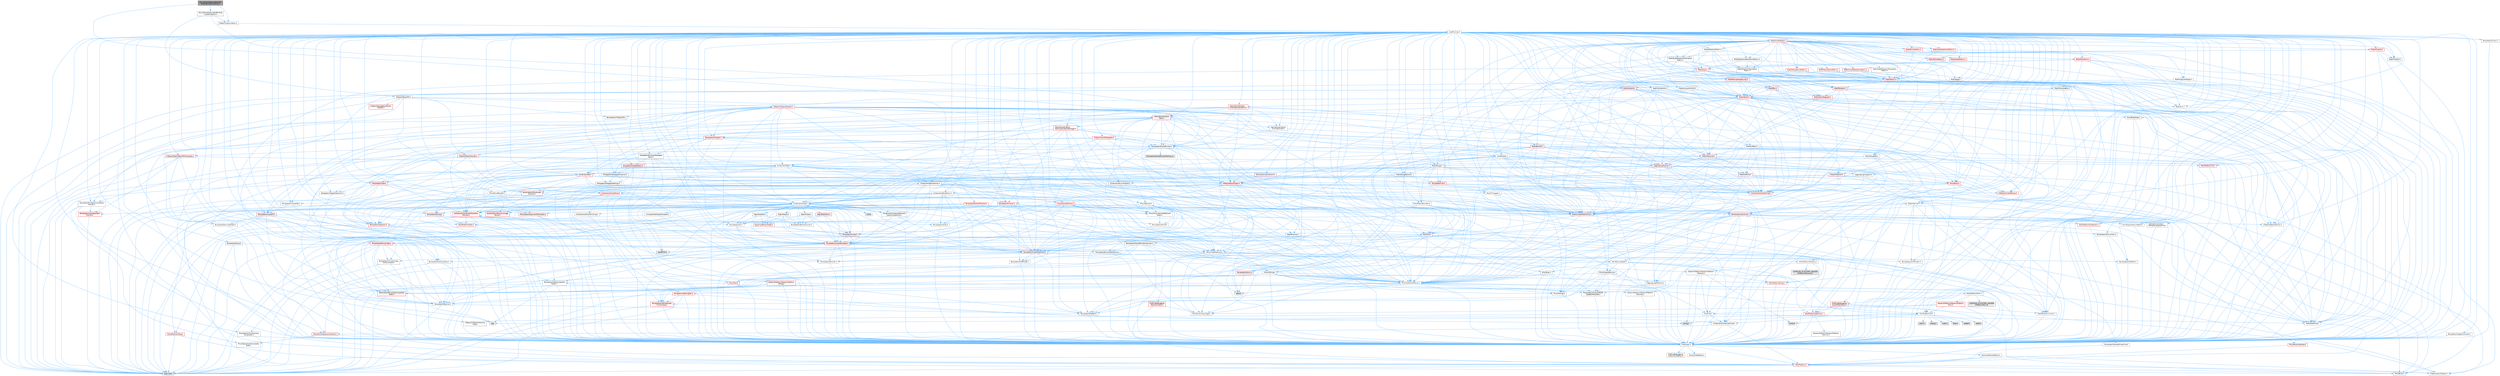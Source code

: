 digraph "MovieSceneSpawnableActorBindingCustomization.h"
{
 // INTERACTIVE_SVG=YES
 // LATEX_PDF_SIZE
  bgcolor="transparent";
  edge [fontname=Helvetica,fontsize=10,labelfontname=Helvetica,labelfontsize=10];
  node [fontname=Helvetica,fontsize=10,shape=box,height=0.2,width=0.4];
  Node1 [id="Node000001",label="MovieSceneSpawnableActor\lBindingCustomization.h",height=0.2,width=0.4,color="gray40", fillcolor="grey60", style="filled", fontcolor="black",tooltip=" "];
  Node1 -> Node2 [id="edge1_Node000001_Node000002",color="steelblue1",style="solid",tooltip=" "];
  Node2 [id="Node000002",label="IDetailCustomization.h",height=0.2,width=0.4,color="grey40", fillcolor="white", style="filled",URL="$dd/dc7/IDetailCustomization_8h.html",tooltip=" "];
  Node2 -> Node3 [id="edge2_Node000002_Node000003",color="steelblue1",style="solid",tooltip=" "];
  Node3 [id="Node000003",label="CoreMinimal.h",height=0.2,width=0.4,color="grey40", fillcolor="white", style="filled",URL="$d7/d67/CoreMinimal_8h.html",tooltip=" "];
  Node3 -> Node4 [id="edge3_Node000003_Node000004",color="steelblue1",style="solid",tooltip=" "];
  Node4 [id="Node000004",label="CoreTypes.h",height=0.2,width=0.4,color="grey40", fillcolor="white", style="filled",URL="$dc/dec/CoreTypes_8h.html",tooltip=" "];
  Node4 -> Node5 [id="edge4_Node000004_Node000005",color="steelblue1",style="solid",tooltip=" "];
  Node5 [id="Node000005",label="HAL/Platform.h",height=0.2,width=0.4,color="red", fillcolor="#FFF0F0", style="filled",URL="$d9/dd0/Platform_8h.html",tooltip=" "];
  Node5 -> Node6 [id="edge5_Node000005_Node000006",color="steelblue1",style="solid",tooltip=" "];
  Node6 [id="Node000006",label="Misc/Build.h",height=0.2,width=0.4,color="grey40", fillcolor="white", style="filled",URL="$d3/dbb/Build_8h.html",tooltip=" "];
  Node5 -> Node8 [id="edge6_Node000005_Node000008",color="steelblue1",style="solid",tooltip=" "];
  Node8 [id="Node000008",label="type_traits",height=0.2,width=0.4,color="grey60", fillcolor="#E0E0E0", style="filled",tooltip=" "];
  Node5 -> Node9 [id="edge7_Node000005_Node000009",color="steelblue1",style="solid",tooltip=" "];
  Node9 [id="Node000009",label="PreprocessorHelpers.h",height=0.2,width=0.4,color="grey40", fillcolor="white", style="filled",URL="$db/ddb/PreprocessorHelpers_8h.html",tooltip=" "];
  Node4 -> Node15 [id="edge8_Node000004_Node000015",color="steelblue1",style="solid",tooltip=" "];
  Node15 [id="Node000015",label="ProfilingDebugging\l/UMemoryDefines.h",height=0.2,width=0.4,color="grey40", fillcolor="white", style="filled",URL="$d2/da2/UMemoryDefines_8h.html",tooltip=" "];
  Node4 -> Node16 [id="edge9_Node000004_Node000016",color="steelblue1",style="solid",tooltip=" "];
  Node16 [id="Node000016",label="Misc/CoreMiscDefines.h",height=0.2,width=0.4,color="grey40", fillcolor="white", style="filled",URL="$da/d38/CoreMiscDefines_8h.html",tooltip=" "];
  Node16 -> Node5 [id="edge10_Node000016_Node000005",color="steelblue1",style="solid",tooltip=" "];
  Node16 -> Node9 [id="edge11_Node000016_Node000009",color="steelblue1",style="solid",tooltip=" "];
  Node4 -> Node17 [id="edge12_Node000004_Node000017",color="steelblue1",style="solid",tooltip=" "];
  Node17 [id="Node000017",label="Misc/CoreDefines.h",height=0.2,width=0.4,color="grey40", fillcolor="white", style="filled",URL="$d3/dd2/CoreDefines_8h.html",tooltip=" "];
  Node3 -> Node18 [id="edge13_Node000003_Node000018",color="steelblue1",style="solid",tooltip=" "];
  Node18 [id="Node000018",label="CoreFwd.h",height=0.2,width=0.4,color="grey40", fillcolor="white", style="filled",URL="$d1/d1e/CoreFwd_8h.html",tooltip=" "];
  Node18 -> Node4 [id="edge14_Node000018_Node000004",color="steelblue1",style="solid",tooltip=" "];
  Node18 -> Node19 [id="edge15_Node000018_Node000019",color="steelblue1",style="solid",tooltip=" "];
  Node19 [id="Node000019",label="Containers/ContainersFwd.h",height=0.2,width=0.4,color="grey40", fillcolor="white", style="filled",URL="$d4/d0a/ContainersFwd_8h.html",tooltip=" "];
  Node19 -> Node5 [id="edge16_Node000019_Node000005",color="steelblue1",style="solid",tooltip=" "];
  Node19 -> Node4 [id="edge17_Node000019_Node000004",color="steelblue1",style="solid",tooltip=" "];
  Node19 -> Node20 [id="edge18_Node000019_Node000020",color="steelblue1",style="solid",tooltip=" "];
  Node20 [id="Node000020",label="Traits/IsContiguousContainer.h",height=0.2,width=0.4,color="red", fillcolor="#FFF0F0", style="filled",URL="$d5/d3c/IsContiguousContainer_8h.html",tooltip=" "];
  Node20 -> Node4 [id="edge19_Node000020_Node000004",color="steelblue1",style="solid",tooltip=" "];
  Node20 -> Node21 [id="edge20_Node000020_Node000021",color="steelblue1",style="solid",tooltip=" "];
  Node21 [id="Node000021",label="Misc/StaticAssertComplete\lType.h",height=0.2,width=0.4,color="grey40", fillcolor="white", style="filled",URL="$d5/d4e/StaticAssertCompleteType_8h.html",tooltip=" "];
  Node18 -> Node23 [id="edge21_Node000018_Node000023",color="steelblue1",style="solid",tooltip=" "];
  Node23 [id="Node000023",label="Math/MathFwd.h",height=0.2,width=0.4,color="grey40", fillcolor="white", style="filled",URL="$d2/d10/MathFwd_8h.html",tooltip=" "];
  Node23 -> Node5 [id="edge22_Node000023_Node000005",color="steelblue1",style="solid",tooltip=" "];
  Node18 -> Node24 [id="edge23_Node000018_Node000024",color="steelblue1",style="solid",tooltip=" "];
  Node24 [id="Node000024",label="UObject/UObjectHierarchy\lFwd.h",height=0.2,width=0.4,color="grey40", fillcolor="white", style="filled",URL="$d3/d13/UObjectHierarchyFwd_8h.html",tooltip=" "];
  Node3 -> Node24 [id="edge24_Node000003_Node000024",color="steelblue1",style="solid",tooltip=" "];
  Node3 -> Node19 [id="edge25_Node000003_Node000019",color="steelblue1",style="solid",tooltip=" "];
  Node3 -> Node25 [id="edge26_Node000003_Node000025",color="steelblue1",style="solid",tooltip=" "];
  Node25 [id="Node000025",label="Misc/VarArgs.h",height=0.2,width=0.4,color="grey40", fillcolor="white", style="filled",URL="$d5/d6f/VarArgs_8h.html",tooltip=" "];
  Node25 -> Node4 [id="edge27_Node000025_Node000004",color="steelblue1",style="solid",tooltip=" "];
  Node3 -> Node26 [id="edge28_Node000003_Node000026",color="steelblue1",style="solid",tooltip=" "];
  Node26 [id="Node000026",label="Logging/LogVerbosity.h",height=0.2,width=0.4,color="grey40", fillcolor="white", style="filled",URL="$d2/d8f/LogVerbosity_8h.html",tooltip=" "];
  Node26 -> Node4 [id="edge29_Node000026_Node000004",color="steelblue1",style="solid",tooltip=" "];
  Node3 -> Node27 [id="edge30_Node000003_Node000027",color="steelblue1",style="solid",tooltip=" "];
  Node27 [id="Node000027",label="Misc/OutputDevice.h",height=0.2,width=0.4,color="grey40", fillcolor="white", style="filled",URL="$d7/d32/OutputDevice_8h.html",tooltip=" "];
  Node27 -> Node18 [id="edge31_Node000027_Node000018",color="steelblue1",style="solid",tooltip=" "];
  Node27 -> Node4 [id="edge32_Node000027_Node000004",color="steelblue1",style="solid",tooltip=" "];
  Node27 -> Node26 [id="edge33_Node000027_Node000026",color="steelblue1",style="solid",tooltip=" "];
  Node27 -> Node25 [id="edge34_Node000027_Node000025",color="steelblue1",style="solid",tooltip=" "];
  Node27 -> Node28 [id="edge35_Node000027_Node000028",color="steelblue1",style="solid",tooltip=" "];
  Node28 [id="Node000028",label="Templates/IsArrayOrRefOf\lTypeByPredicate.h",height=0.2,width=0.4,color="grey40", fillcolor="white", style="filled",URL="$d6/da1/IsArrayOrRefOfTypeByPredicate_8h.html",tooltip=" "];
  Node28 -> Node4 [id="edge36_Node000028_Node000004",color="steelblue1",style="solid",tooltip=" "];
  Node27 -> Node29 [id="edge37_Node000027_Node000029",color="steelblue1",style="solid",tooltip=" "];
  Node29 [id="Node000029",label="Templates/IsValidVariadic\lFunctionArg.h",height=0.2,width=0.4,color="red", fillcolor="#FFF0F0", style="filled",URL="$d0/dc8/IsValidVariadicFunctionArg_8h.html",tooltip=" "];
  Node29 -> Node4 [id="edge38_Node000029_Node000004",color="steelblue1",style="solid",tooltip=" "];
  Node29 -> Node8 [id="edge39_Node000029_Node000008",color="steelblue1",style="solid",tooltip=" "];
  Node27 -> Node31 [id="edge40_Node000027_Node000031",color="steelblue1",style="solid",tooltip=" "];
  Node31 [id="Node000031",label="Traits/IsCharEncodingCompatible\lWith.h",height=0.2,width=0.4,color="red", fillcolor="#FFF0F0", style="filled",URL="$df/dd1/IsCharEncodingCompatibleWith_8h.html",tooltip=" "];
  Node31 -> Node8 [id="edge41_Node000031_Node000008",color="steelblue1",style="solid",tooltip=" "];
  Node3 -> Node33 [id="edge42_Node000003_Node000033",color="steelblue1",style="solid",tooltip=" "];
  Node33 [id="Node000033",label="HAL/PlatformCrt.h",height=0.2,width=0.4,color="grey40", fillcolor="white", style="filled",URL="$d8/d75/PlatformCrt_8h.html",tooltip=" "];
  Node33 -> Node34 [id="edge43_Node000033_Node000034",color="steelblue1",style="solid",tooltip=" "];
  Node34 [id="Node000034",label="new",height=0.2,width=0.4,color="grey60", fillcolor="#E0E0E0", style="filled",tooltip=" "];
  Node33 -> Node35 [id="edge44_Node000033_Node000035",color="steelblue1",style="solid",tooltip=" "];
  Node35 [id="Node000035",label="wchar.h",height=0.2,width=0.4,color="grey60", fillcolor="#E0E0E0", style="filled",tooltip=" "];
  Node33 -> Node36 [id="edge45_Node000033_Node000036",color="steelblue1",style="solid",tooltip=" "];
  Node36 [id="Node000036",label="stddef.h",height=0.2,width=0.4,color="grey60", fillcolor="#E0E0E0", style="filled",tooltip=" "];
  Node33 -> Node37 [id="edge46_Node000033_Node000037",color="steelblue1",style="solid",tooltip=" "];
  Node37 [id="Node000037",label="stdlib.h",height=0.2,width=0.4,color="grey60", fillcolor="#E0E0E0", style="filled",tooltip=" "];
  Node33 -> Node38 [id="edge47_Node000033_Node000038",color="steelblue1",style="solid",tooltip=" "];
  Node38 [id="Node000038",label="stdio.h",height=0.2,width=0.4,color="grey60", fillcolor="#E0E0E0", style="filled",tooltip=" "];
  Node33 -> Node39 [id="edge48_Node000033_Node000039",color="steelblue1",style="solid",tooltip=" "];
  Node39 [id="Node000039",label="stdarg.h",height=0.2,width=0.4,color="grey60", fillcolor="#E0E0E0", style="filled",tooltip=" "];
  Node33 -> Node40 [id="edge49_Node000033_Node000040",color="steelblue1",style="solid",tooltip=" "];
  Node40 [id="Node000040",label="math.h",height=0.2,width=0.4,color="grey60", fillcolor="#E0E0E0", style="filled",tooltip=" "];
  Node33 -> Node41 [id="edge50_Node000033_Node000041",color="steelblue1",style="solid",tooltip=" "];
  Node41 [id="Node000041",label="float.h",height=0.2,width=0.4,color="grey60", fillcolor="#E0E0E0", style="filled",tooltip=" "];
  Node33 -> Node42 [id="edge51_Node000033_Node000042",color="steelblue1",style="solid",tooltip=" "];
  Node42 [id="Node000042",label="string.h",height=0.2,width=0.4,color="grey60", fillcolor="#E0E0E0", style="filled",tooltip=" "];
  Node3 -> Node43 [id="edge52_Node000003_Node000043",color="steelblue1",style="solid",tooltip=" "];
  Node43 [id="Node000043",label="HAL/PlatformMisc.h",height=0.2,width=0.4,color="grey40", fillcolor="white", style="filled",URL="$d0/df5/PlatformMisc_8h.html",tooltip=" "];
  Node43 -> Node4 [id="edge53_Node000043_Node000004",color="steelblue1",style="solid",tooltip=" "];
  Node43 -> Node44 [id="edge54_Node000043_Node000044",color="steelblue1",style="solid",tooltip=" "];
  Node44 [id="Node000044",label="GenericPlatform/GenericPlatform\lMisc.h",height=0.2,width=0.4,color="red", fillcolor="#FFF0F0", style="filled",URL="$db/d9a/GenericPlatformMisc_8h.html",tooltip=" "];
  Node44 -> Node18 [id="edge55_Node000044_Node000018",color="steelblue1",style="solid",tooltip=" "];
  Node44 -> Node4 [id="edge56_Node000044_Node000004",color="steelblue1",style="solid",tooltip=" "];
  Node44 -> Node33 [id="edge57_Node000044_Node000033",color="steelblue1",style="solid",tooltip=" "];
  Node44 -> Node48 [id="edge58_Node000044_Node000048",color="steelblue1",style="solid",tooltip=" "];
  Node48 [id="Node000048",label="Math/NumericLimits.h",height=0.2,width=0.4,color="grey40", fillcolor="white", style="filled",URL="$df/d1b/NumericLimits_8h.html",tooltip=" "];
  Node48 -> Node4 [id="edge59_Node000048_Node000004",color="steelblue1",style="solid",tooltip=" "];
  Node44 -> Node50 [id="edge60_Node000044_Node000050",color="steelblue1",style="solid",tooltip=" "];
  Node50 [id="Node000050",label="Misc/EnumClassFlags.h",height=0.2,width=0.4,color="grey40", fillcolor="white", style="filled",URL="$d8/de7/EnumClassFlags_8h.html",tooltip=" "];
  Node43 -> Node53 [id="edge61_Node000043_Node000053",color="steelblue1",style="solid",tooltip=" "];
  Node53 [id="Node000053",label="COMPILED_PLATFORM_HEADER\l(PlatformMisc.h)",height=0.2,width=0.4,color="grey60", fillcolor="#E0E0E0", style="filled",tooltip=" "];
  Node43 -> Node54 [id="edge62_Node000043_Node000054",color="steelblue1",style="solid",tooltip=" "];
  Node54 [id="Node000054",label="ProfilingDebugging\l/CpuProfilerTrace.h",height=0.2,width=0.4,color="red", fillcolor="#FFF0F0", style="filled",URL="$da/dcb/CpuProfilerTrace_8h.html",tooltip=" "];
  Node54 -> Node4 [id="edge63_Node000054_Node000004",color="steelblue1",style="solid",tooltip=" "];
  Node54 -> Node19 [id="edge64_Node000054_Node000019",color="steelblue1",style="solid",tooltip=" "];
  Node54 -> Node55 [id="edge65_Node000054_Node000055",color="steelblue1",style="solid",tooltip=" "];
  Node55 [id="Node000055",label="HAL/PlatformAtomics.h",height=0.2,width=0.4,color="red", fillcolor="#FFF0F0", style="filled",URL="$d3/d36/PlatformAtomics_8h.html",tooltip=" "];
  Node55 -> Node4 [id="edge66_Node000055_Node000004",color="steelblue1",style="solid",tooltip=" "];
  Node55 -> Node56 [id="edge67_Node000055_Node000056",color="steelblue1",style="solid",tooltip=" "];
  Node56 [id="Node000056",label="GenericPlatform/GenericPlatform\lAtomics.h",height=0.2,width=0.4,color="grey40", fillcolor="white", style="filled",URL="$da/d72/GenericPlatformAtomics_8h.html",tooltip=" "];
  Node56 -> Node4 [id="edge68_Node000056_Node000004",color="steelblue1",style="solid",tooltip=" "];
  Node54 -> Node9 [id="edge69_Node000054_Node000009",color="steelblue1",style="solid",tooltip=" "];
  Node54 -> Node6 [id="edge70_Node000054_Node000006",color="steelblue1",style="solid",tooltip=" "];
  Node3 -> Node62 [id="edge71_Node000003_Node000062",color="steelblue1",style="solid",tooltip=" "];
  Node62 [id="Node000062",label="Misc/AssertionMacros.h",height=0.2,width=0.4,color="grey40", fillcolor="white", style="filled",URL="$d0/dfa/AssertionMacros_8h.html",tooltip=" "];
  Node62 -> Node4 [id="edge72_Node000062_Node000004",color="steelblue1",style="solid",tooltip=" "];
  Node62 -> Node5 [id="edge73_Node000062_Node000005",color="steelblue1",style="solid",tooltip=" "];
  Node62 -> Node43 [id="edge74_Node000062_Node000043",color="steelblue1",style="solid",tooltip=" "];
  Node62 -> Node9 [id="edge75_Node000062_Node000009",color="steelblue1",style="solid",tooltip=" "];
  Node62 -> Node63 [id="edge76_Node000062_Node000063",color="steelblue1",style="solid",tooltip=" "];
  Node63 [id="Node000063",label="Templates/EnableIf.h",height=0.2,width=0.4,color="grey40", fillcolor="white", style="filled",URL="$d7/d60/EnableIf_8h.html",tooltip=" "];
  Node63 -> Node4 [id="edge77_Node000063_Node000004",color="steelblue1",style="solid",tooltip=" "];
  Node62 -> Node28 [id="edge78_Node000062_Node000028",color="steelblue1",style="solid",tooltip=" "];
  Node62 -> Node29 [id="edge79_Node000062_Node000029",color="steelblue1",style="solid",tooltip=" "];
  Node62 -> Node31 [id="edge80_Node000062_Node000031",color="steelblue1",style="solid",tooltip=" "];
  Node62 -> Node25 [id="edge81_Node000062_Node000025",color="steelblue1",style="solid",tooltip=" "];
  Node62 -> Node64 [id="edge82_Node000062_Node000064",color="steelblue1",style="solid",tooltip=" "];
  Node64 [id="Node000064",label="String/FormatStringSan.h",height=0.2,width=0.4,color="red", fillcolor="#FFF0F0", style="filled",URL="$d3/d8b/FormatStringSan_8h.html",tooltip=" "];
  Node64 -> Node8 [id="edge83_Node000064_Node000008",color="steelblue1",style="solid",tooltip=" "];
  Node64 -> Node4 [id="edge84_Node000064_Node000004",color="steelblue1",style="solid",tooltip=" "];
  Node64 -> Node65 [id="edge85_Node000064_Node000065",color="steelblue1",style="solid",tooltip=" "];
  Node65 [id="Node000065",label="Templates/Requires.h",height=0.2,width=0.4,color="grey40", fillcolor="white", style="filled",URL="$dc/d96/Requires_8h.html",tooltip=" "];
  Node65 -> Node63 [id="edge86_Node000065_Node000063",color="steelblue1",style="solid",tooltip=" "];
  Node65 -> Node8 [id="edge87_Node000065_Node000008",color="steelblue1",style="solid",tooltip=" "];
  Node64 -> Node29 [id="edge88_Node000064_Node000029",color="steelblue1",style="solid",tooltip=" "];
  Node64 -> Node19 [id="edge89_Node000064_Node000019",color="steelblue1",style="solid",tooltip=" "];
  Node62 -> Node70 [id="edge90_Node000062_Node000070",color="steelblue1",style="solid",tooltip=" "];
  Node70 [id="Node000070",label="atomic",height=0.2,width=0.4,color="grey60", fillcolor="#E0E0E0", style="filled",tooltip=" "];
  Node3 -> Node71 [id="edge91_Node000003_Node000071",color="steelblue1",style="solid",tooltip=" "];
  Node71 [id="Node000071",label="Templates/IsPointer.h",height=0.2,width=0.4,color="grey40", fillcolor="white", style="filled",URL="$d7/d05/IsPointer_8h.html",tooltip=" "];
  Node71 -> Node4 [id="edge92_Node000071_Node000004",color="steelblue1",style="solid",tooltip=" "];
  Node3 -> Node72 [id="edge93_Node000003_Node000072",color="steelblue1",style="solid",tooltip=" "];
  Node72 [id="Node000072",label="HAL/PlatformMemory.h",height=0.2,width=0.4,color="grey40", fillcolor="white", style="filled",URL="$de/d68/PlatformMemory_8h.html",tooltip=" "];
  Node72 -> Node4 [id="edge94_Node000072_Node000004",color="steelblue1",style="solid",tooltip=" "];
  Node72 -> Node73 [id="edge95_Node000072_Node000073",color="steelblue1",style="solid",tooltip=" "];
  Node73 [id="Node000073",label="GenericPlatform/GenericPlatform\lMemory.h",height=0.2,width=0.4,color="grey40", fillcolor="white", style="filled",URL="$dd/d22/GenericPlatformMemory_8h.html",tooltip=" "];
  Node73 -> Node18 [id="edge96_Node000073_Node000018",color="steelblue1",style="solid",tooltip=" "];
  Node73 -> Node4 [id="edge97_Node000073_Node000004",color="steelblue1",style="solid",tooltip=" "];
  Node73 -> Node74 [id="edge98_Node000073_Node000074",color="steelblue1",style="solid",tooltip=" "];
  Node74 [id="Node000074",label="HAL/PlatformString.h",height=0.2,width=0.4,color="red", fillcolor="#FFF0F0", style="filled",URL="$db/db5/PlatformString_8h.html",tooltip=" "];
  Node74 -> Node4 [id="edge99_Node000074_Node000004",color="steelblue1",style="solid",tooltip=" "];
  Node73 -> Node42 [id="edge100_Node000073_Node000042",color="steelblue1",style="solid",tooltip=" "];
  Node73 -> Node35 [id="edge101_Node000073_Node000035",color="steelblue1",style="solid",tooltip=" "];
  Node72 -> Node76 [id="edge102_Node000072_Node000076",color="steelblue1",style="solid",tooltip=" "];
  Node76 [id="Node000076",label="COMPILED_PLATFORM_HEADER\l(PlatformMemory.h)",height=0.2,width=0.4,color="grey60", fillcolor="#E0E0E0", style="filled",tooltip=" "];
  Node3 -> Node55 [id="edge103_Node000003_Node000055",color="steelblue1",style="solid",tooltip=" "];
  Node3 -> Node77 [id="edge104_Node000003_Node000077",color="steelblue1",style="solid",tooltip=" "];
  Node77 [id="Node000077",label="Misc/Exec.h",height=0.2,width=0.4,color="grey40", fillcolor="white", style="filled",URL="$de/ddb/Exec_8h.html",tooltip=" "];
  Node77 -> Node4 [id="edge105_Node000077_Node000004",color="steelblue1",style="solid",tooltip=" "];
  Node77 -> Node62 [id="edge106_Node000077_Node000062",color="steelblue1",style="solid",tooltip=" "];
  Node3 -> Node78 [id="edge107_Node000003_Node000078",color="steelblue1",style="solid",tooltip=" "];
  Node78 [id="Node000078",label="HAL/MemoryBase.h",height=0.2,width=0.4,color="grey40", fillcolor="white", style="filled",URL="$d6/d9f/MemoryBase_8h.html",tooltip=" "];
  Node78 -> Node4 [id="edge108_Node000078_Node000004",color="steelblue1",style="solid",tooltip=" "];
  Node78 -> Node55 [id="edge109_Node000078_Node000055",color="steelblue1",style="solid",tooltip=" "];
  Node78 -> Node33 [id="edge110_Node000078_Node000033",color="steelblue1",style="solid",tooltip=" "];
  Node78 -> Node77 [id="edge111_Node000078_Node000077",color="steelblue1",style="solid",tooltip=" "];
  Node78 -> Node27 [id="edge112_Node000078_Node000027",color="steelblue1",style="solid",tooltip=" "];
  Node78 -> Node79 [id="edge113_Node000078_Node000079",color="steelblue1",style="solid",tooltip=" "];
  Node79 [id="Node000079",label="Templates/Atomic.h",height=0.2,width=0.4,color="red", fillcolor="#FFF0F0", style="filled",URL="$d3/d91/Atomic_8h.html",tooltip=" "];
  Node79 -> Node70 [id="edge114_Node000079_Node000070",color="steelblue1",style="solid",tooltip=" "];
  Node3 -> Node88 [id="edge115_Node000003_Node000088",color="steelblue1",style="solid",tooltip=" "];
  Node88 [id="Node000088",label="HAL/UnrealMemory.h",height=0.2,width=0.4,color="grey40", fillcolor="white", style="filled",URL="$d9/d96/UnrealMemory_8h.html",tooltip=" "];
  Node88 -> Node4 [id="edge116_Node000088_Node000004",color="steelblue1",style="solid",tooltip=" "];
  Node88 -> Node73 [id="edge117_Node000088_Node000073",color="steelblue1",style="solid",tooltip=" "];
  Node88 -> Node78 [id="edge118_Node000088_Node000078",color="steelblue1",style="solid",tooltip=" "];
  Node88 -> Node72 [id="edge119_Node000088_Node000072",color="steelblue1",style="solid",tooltip=" "];
  Node88 -> Node89 [id="edge120_Node000088_Node000089",color="steelblue1",style="solid",tooltip=" "];
  Node89 [id="Node000089",label="ProfilingDebugging\l/MemoryTrace.h",height=0.2,width=0.4,color="red", fillcolor="#FFF0F0", style="filled",URL="$da/dd7/MemoryTrace_8h.html",tooltip=" "];
  Node89 -> Node5 [id="edge121_Node000089_Node000005",color="steelblue1",style="solid",tooltip=" "];
  Node89 -> Node50 [id="edge122_Node000089_Node000050",color="steelblue1",style="solid",tooltip=" "];
  Node88 -> Node71 [id="edge123_Node000088_Node000071",color="steelblue1",style="solid",tooltip=" "];
  Node3 -> Node90 [id="edge124_Node000003_Node000090",color="steelblue1",style="solid",tooltip=" "];
  Node90 [id="Node000090",label="Templates/IsArithmetic.h",height=0.2,width=0.4,color="grey40", fillcolor="white", style="filled",URL="$d2/d5d/IsArithmetic_8h.html",tooltip=" "];
  Node90 -> Node4 [id="edge125_Node000090_Node000004",color="steelblue1",style="solid",tooltip=" "];
  Node3 -> Node84 [id="edge126_Node000003_Node000084",color="steelblue1",style="solid",tooltip=" "];
  Node84 [id="Node000084",label="Templates/AndOrNot.h",height=0.2,width=0.4,color="grey40", fillcolor="white", style="filled",URL="$db/d0a/AndOrNot_8h.html",tooltip=" "];
  Node84 -> Node4 [id="edge127_Node000084_Node000004",color="steelblue1",style="solid",tooltip=" "];
  Node3 -> Node91 [id="edge128_Node000003_Node000091",color="steelblue1",style="solid",tooltip=" "];
  Node91 [id="Node000091",label="Templates/IsPODType.h",height=0.2,width=0.4,color="grey40", fillcolor="white", style="filled",URL="$d7/db1/IsPODType_8h.html",tooltip=" "];
  Node91 -> Node4 [id="edge129_Node000091_Node000004",color="steelblue1",style="solid",tooltip=" "];
  Node3 -> Node92 [id="edge130_Node000003_Node000092",color="steelblue1",style="solid",tooltip=" "];
  Node92 [id="Node000092",label="Templates/IsUECoreType.h",height=0.2,width=0.4,color="grey40", fillcolor="white", style="filled",URL="$d1/db8/IsUECoreType_8h.html",tooltip=" "];
  Node92 -> Node4 [id="edge131_Node000092_Node000004",color="steelblue1",style="solid",tooltip=" "];
  Node92 -> Node8 [id="edge132_Node000092_Node000008",color="steelblue1",style="solid",tooltip=" "];
  Node3 -> Node85 [id="edge133_Node000003_Node000085",color="steelblue1",style="solid",tooltip=" "];
  Node85 [id="Node000085",label="Templates/IsTriviallyCopy\lConstructible.h",height=0.2,width=0.4,color="grey40", fillcolor="white", style="filled",URL="$d3/d78/IsTriviallyCopyConstructible_8h.html",tooltip=" "];
  Node85 -> Node4 [id="edge134_Node000085_Node000004",color="steelblue1",style="solid",tooltip=" "];
  Node85 -> Node8 [id="edge135_Node000085_Node000008",color="steelblue1",style="solid",tooltip=" "];
  Node3 -> Node93 [id="edge136_Node000003_Node000093",color="steelblue1",style="solid",tooltip=" "];
  Node93 [id="Node000093",label="Templates/UnrealTypeTraits.h",height=0.2,width=0.4,color="red", fillcolor="#FFF0F0", style="filled",URL="$d2/d2d/UnrealTypeTraits_8h.html",tooltip=" "];
  Node93 -> Node4 [id="edge137_Node000093_Node000004",color="steelblue1",style="solid",tooltip=" "];
  Node93 -> Node71 [id="edge138_Node000093_Node000071",color="steelblue1",style="solid",tooltip=" "];
  Node93 -> Node62 [id="edge139_Node000093_Node000062",color="steelblue1",style="solid",tooltip=" "];
  Node93 -> Node84 [id="edge140_Node000093_Node000084",color="steelblue1",style="solid",tooltip=" "];
  Node93 -> Node63 [id="edge141_Node000093_Node000063",color="steelblue1",style="solid",tooltip=" "];
  Node93 -> Node90 [id="edge142_Node000093_Node000090",color="steelblue1",style="solid",tooltip=" "];
  Node93 -> Node91 [id="edge143_Node000093_Node000091",color="steelblue1",style="solid",tooltip=" "];
  Node93 -> Node92 [id="edge144_Node000093_Node000092",color="steelblue1",style="solid",tooltip=" "];
  Node93 -> Node85 [id="edge145_Node000093_Node000085",color="steelblue1",style="solid",tooltip=" "];
  Node3 -> Node63 [id="edge146_Node000003_Node000063",color="steelblue1",style="solid",tooltip=" "];
  Node3 -> Node95 [id="edge147_Node000003_Node000095",color="steelblue1",style="solid",tooltip=" "];
  Node95 [id="Node000095",label="Templates/RemoveReference.h",height=0.2,width=0.4,color="grey40", fillcolor="white", style="filled",URL="$da/dbe/RemoveReference_8h.html",tooltip=" "];
  Node95 -> Node4 [id="edge148_Node000095_Node000004",color="steelblue1",style="solid",tooltip=" "];
  Node3 -> Node96 [id="edge149_Node000003_Node000096",color="steelblue1",style="solid",tooltip=" "];
  Node96 [id="Node000096",label="Templates/IntegralConstant.h",height=0.2,width=0.4,color="grey40", fillcolor="white", style="filled",URL="$db/d1b/IntegralConstant_8h.html",tooltip=" "];
  Node96 -> Node4 [id="edge150_Node000096_Node000004",color="steelblue1",style="solid",tooltip=" "];
  Node3 -> Node97 [id="edge151_Node000003_Node000097",color="steelblue1",style="solid",tooltip=" "];
  Node97 [id="Node000097",label="Templates/IsClass.h",height=0.2,width=0.4,color="grey40", fillcolor="white", style="filled",URL="$db/dcb/IsClass_8h.html",tooltip=" "];
  Node97 -> Node4 [id="edge152_Node000097_Node000004",color="steelblue1",style="solid",tooltip=" "];
  Node3 -> Node98 [id="edge153_Node000003_Node000098",color="steelblue1",style="solid",tooltip=" "];
  Node98 [id="Node000098",label="Templates/TypeCompatible\lBytes.h",height=0.2,width=0.4,color="grey40", fillcolor="white", style="filled",URL="$df/d0a/TypeCompatibleBytes_8h.html",tooltip=" "];
  Node98 -> Node4 [id="edge154_Node000098_Node000004",color="steelblue1",style="solid",tooltip=" "];
  Node98 -> Node42 [id="edge155_Node000098_Node000042",color="steelblue1",style="solid",tooltip=" "];
  Node98 -> Node34 [id="edge156_Node000098_Node000034",color="steelblue1",style="solid",tooltip=" "];
  Node98 -> Node8 [id="edge157_Node000098_Node000008",color="steelblue1",style="solid",tooltip=" "];
  Node3 -> Node20 [id="edge158_Node000003_Node000020",color="steelblue1",style="solid",tooltip=" "];
  Node3 -> Node99 [id="edge159_Node000003_Node000099",color="steelblue1",style="solid",tooltip=" "];
  Node99 [id="Node000099",label="Templates/UnrealTemplate.h",height=0.2,width=0.4,color="red", fillcolor="#FFF0F0", style="filled",URL="$d4/d24/UnrealTemplate_8h.html",tooltip=" "];
  Node99 -> Node4 [id="edge160_Node000099_Node000004",color="steelblue1",style="solid",tooltip=" "];
  Node99 -> Node71 [id="edge161_Node000099_Node000071",color="steelblue1",style="solid",tooltip=" "];
  Node99 -> Node88 [id="edge162_Node000099_Node000088",color="steelblue1",style="solid",tooltip=" "];
  Node99 -> Node93 [id="edge163_Node000099_Node000093",color="steelblue1",style="solid",tooltip=" "];
  Node99 -> Node95 [id="edge164_Node000099_Node000095",color="steelblue1",style="solid",tooltip=" "];
  Node99 -> Node65 [id="edge165_Node000099_Node000065",color="steelblue1",style="solid",tooltip=" "];
  Node99 -> Node98 [id="edge166_Node000099_Node000098",color="steelblue1",style="solid",tooltip=" "];
  Node99 -> Node20 [id="edge167_Node000099_Node000020",color="steelblue1",style="solid",tooltip=" "];
  Node99 -> Node8 [id="edge168_Node000099_Node000008",color="steelblue1",style="solid",tooltip=" "];
  Node3 -> Node48 [id="edge169_Node000003_Node000048",color="steelblue1",style="solid",tooltip=" "];
  Node3 -> Node103 [id="edge170_Node000003_Node000103",color="steelblue1",style="solid",tooltip=" "];
  Node103 [id="Node000103",label="HAL/PlatformMath.h",height=0.2,width=0.4,color="red", fillcolor="#FFF0F0", style="filled",URL="$dc/d53/PlatformMath_8h.html",tooltip=" "];
  Node103 -> Node4 [id="edge171_Node000103_Node000004",color="steelblue1",style="solid",tooltip=" "];
  Node3 -> Node86 [id="edge172_Node000003_Node000086",color="steelblue1",style="solid",tooltip=" "];
  Node86 [id="Node000086",label="Templates/IsTriviallyCopy\lAssignable.h",height=0.2,width=0.4,color="grey40", fillcolor="white", style="filled",URL="$d2/df2/IsTriviallyCopyAssignable_8h.html",tooltip=" "];
  Node86 -> Node4 [id="edge173_Node000086_Node000004",color="steelblue1",style="solid",tooltip=" "];
  Node86 -> Node8 [id="edge174_Node000086_Node000008",color="steelblue1",style="solid",tooltip=" "];
  Node3 -> Node111 [id="edge175_Node000003_Node000111",color="steelblue1",style="solid",tooltip=" "];
  Node111 [id="Node000111",label="Templates/MemoryOps.h",height=0.2,width=0.4,color="red", fillcolor="#FFF0F0", style="filled",URL="$db/dea/MemoryOps_8h.html",tooltip=" "];
  Node111 -> Node4 [id="edge176_Node000111_Node000004",color="steelblue1",style="solid",tooltip=" "];
  Node111 -> Node88 [id="edge177_Node000111_Node000088",color="steelblue1",style="solid",tooltip=" "];
  Node111 -> Node86 [id="edge178_Node000111_Node000086",color="steelblue1",style="solid",tooltip=" "];
  Node111 -> Node85 [id="edge179_Node000111_Node000085",color="steelblue1",style="solid",tooltip=" "];
  Node111 -> Node65 [id="edge180_Node000111_Node000065",color="steelblue1",style="solid",tooltip=" "];
  Node111 -> Node93 [id="edge181_Node000111_Node000093",color="steelblue1",style="solid",tooltip=" "];
  Node111 -> Node34 [id="edge182_Node000111_Node000034",color="steelblue1",style="solid",tooltip=" "];
  Node111 -> Node8 [id="edge183_Node000111_Node000008",color="steelblue1",style="solid",tooltip=" "];
  Node3 -> Node112 [id="edge184_Node000003_Node000112",color="steelblue1",style="solid",tooltip=" "];
  Node112 [id="Node000112",label="Containers/ContainerAllocation\lPolicies.h",height=0.2,width=0.4,color="red", fillcolor="#FFF0F0", style="filled",URL="$d7/dff/ContainerAllocationPolicies_8h.html",tooltip=" "];
  Node112 -> Node4 [id="edge185_Node000112_Node000004",color="steelblue1",style="solid",tooltip=" "];
  Node112 -> Node112 [id="edge186_Node000112_Node000112",color="steelblue1",style="solid",tooltip=" "];
  Node112 -> Node103 [id="edge187_Node000112_Node000103",color="steelblue1",style="solid",tooltip=" "];
  Node112 -> Node88 [id="edge188_Node000112_Node000088",color="steelblue1",style="solid",tooltip=" "];
  Node112 -> Node48 [id="edge189_Node000112_Node000048",color="steelblue1",style="solid",tooltip=" "];
  Node112 -> Node62 [id="edge190_Node000112_Node000062",color="steelblue1",style="solid",tooltip=" "];
  Node112 -> Node111 [id="edge191_Node000112_Node000111",color="steelblue1",style="solid",tooltip=" "];
  Node112 -> Node98 [id="edge192_Node000112_Node000098",color="steelblue1",style="solid",tooltip=" "];
  Node112 -> Node8 [id="edge193_Node000112_Node000008",color="steelblue1",style="solid",tooltip=" "];
  Node3 -> Node115 [id="edge194_Node000003_Node000115",color="steelblue1",style="solid",tooltip=" "];
  Node115 [id="Node000115",label="Templates/IsEnumClass.h",height=0.2,width=0.4,color="grey40", fillcolor="white", style="filled",URL="$d7/d15/IsEnumClass_8h.html",tooltip=" "];
  Node115 -> Node4 [id="edge195_Node000115_Node000004",color="steelblue1",style="solid",tooltip=" "];
  Node115 -> Node84 [id="edge196_Node000115_Node000084",color="steelblue1",style="solid",tooltip=" "];
  Node3 -> Node116 [id="edge197_Node000003_Node000116",color="steelblue1",style="solid",tooltip=" "];
  Node116 [id="Node000116",label="HAL/PlatformProperties.h",height=0.2,width=0.4,color="red", fillcolor="#FFF0F0", style="filled",URL="$d9/db0/PlatformProperties_8h.html",tooltip=" "];
  Node116 -> Node4 [id="edge198_Node000116_Node000004",color="steelblue1",style="solid",tooltip=" "];
  Node3 -> Node119 [id="edge199_Node000003_Node000119",color="steelblue1",style="solid",tooltip=" "];
  Node119 [id="Node000119",label="Misc/EngineVersionBase.h",height=0.2,width=0.4,color="grey40", fillcolor="white", style="filled",URL="$d5/d2b/EngineVersionBase_8h.html",tooltip=" "];
  Node119 -> Node4 [id="edge200_Node000119_Node000004",color="steelblue1",style="solid",tooltip=" "];
  Node3 -> Node120 [id="edge201_Node000003_Node000120",color="steelblue1",style="solid",tooltip=" "];
  Node120 [id="Node000120",label="Internationalization\l/TextNamespaceFwd.h",height=0.2,width=0.4,color="grey40", fillcolor="white", style="filled",URL="$d8/d97/TextNamespaceFwd_8h.html",tooltip=" "];
  Node120 -> Node4 [id="edge202_Node000120_Node000004",color="steelblue1",style="solid",tooltip=" "];
  Node3 -> Node121 [id="edge203_Node000003_Node000121",color="steelblue1",style="solid",tooltip=" "];
  Node121 [id="Node000121",label="Serialization/Archive.h",height=0.2,width=0.4,color="red", fillcolor="#FFF0F0", style="filled",URL="$d7/d3b/Archive_8h.html",tooltip=" "];
  Node121 -> Node18 [id="edge204_Node000121_Node000018",color="steelblue1",style="solid",tooltip=" "];
  Node121 -> Node4 [id="edge205_Node000121_Node000004",color="steelblue1",style="solid",tooltip=" "];
  Node121 -> Node116 [id="edge206_Node000121_Node000116",color="steelblue1",style="solid",tooltip=" "];
  Node121 -> Node120 [id="edge207_Node000121_Node000120",color="steelblue1",style="solid",tooltip=" "];
  Node121 -> Node23 [id="edge208_Node000121_Node000023",color="steelblue1",style="solid",tooltip=" "];
  Node121 -> Node62 [id="edge209_Node000121_Node000062",color="steelblue1",style="solid",tooltip=" "];
  Node121 -> Node6 [id="edge210_Node000121_Node000006",color="steelblue1",style="solid",tooltip=" "];
  Node121 -> Node119 [id="edge211_Node000121_Node000119",color="steelblue1",style="solid",tooltip=" "];
  Node121 -> Node25 [id="edge212_Node000121_Node000025",color="steelblue1",style="solid",tooltip=" "];
  Node121 -> Node63 [id="edge213_Node000121_Node000063",color="steelblue1",style="solid",tooltip=" "];
  Node121 -> Node28 [id="edge214_Node000121_Node000028",color="steelblue1",style="solid",tooltip=" "];
  Node121 -> Node115 [id="edge215_Node000121_Node000115",color="steelblue1",style="solid",tooltip=" "];
  Node121 -> Node29 [id="edge216_Node000121_Node000029",color="steelblue1",style="solid",tooltip=" "];
  Node121 -> Node99 [id="edge217_Node000121_Node000099",color="steelblue1",style="solid",tooltip=" "];
  Node121 -> Node31 [id="edge218_Node000121_Node000031",color="steelblue1",style="solid",tooltip=" "];
  Node121 -> Node124 [id="edge219_Node000121_Node000124",color="steelblue1",style="solid",tooltip=" "];
  Node124 [id="Node000124",label="UObject/ObjectVersion.h",height=0.2,width=0.4,color="grey40", fillcolor="white", style="filled",URL="$da/d63/ObjectVersion_8h.html",tooltip=" "];
  Node124 -> Node4 [id="edge220_Node000124_Node000004",color="steelblue1",style="solid",tooltip=" "];
  Node3 -> Node125 [id="edge221_Node000003_Node000125",color="steelblue1",style="solid",tooltip=" "];
  Node125 [id="Node000125",label="Templates/Less.h",height=0.2,width=0.4,color="grey40", fillcolor="white", style="filled",URL="$de/dc8/Less_8h.html",tooltip=" "];
  Node125 -> Node4 [id="edge222_Node000125_Node000004",color="steelblue1",style="solid",tooltip=" "];
  Node125 -> Node99 [id="edge223_Node000125_Node000099",color="steelblue1",style="solid",tooltip=" "];
  Node3 -> Node126 [id="edge224_Node000003_Node000126",color="steelblue1",style="solid",tooltip=" "];
  Node126 [id="Node000126",label="Templates/Sorting.h",height=0.2,width=0.4,color="red", fillcolor="#FFF0F0", style="filled",URL="$d3/d9e/Sorting_8h.html",tooltip=" "];
  Node126 -> Node4 [id="edge225_Node000126_Node000004",color="steelblue1",style="solid",tooltip=" "];
  Node126 -> Node103 [id="edge226_Node000126_Node000103",color="steelblue1",style="solid",tooltip=" "];
  Node126 -> Node125 [id="edge227_Node000126_Node000125",color="steelblue1",style="solid",tooltip=" "];
  Node3 -> Node137 [id="edge228_Node000003_Node000137",color="steelblue1",style="solid",tooltip=" "];
  Node137 [id="Node000137",label="Misc/Char.h",height=0.2,width=0.4,color="red", fillcolor="#FFF0F0", style="filled",URL="$d0/d58/Char_8h.html",tooltip=" "];
  Node137 -> Node4 [id="edge229_Node000137_Node000004",color="steelblue1",style="solid",tooltip=" "];
  Node137 -> Node8 [id="edge230_Node000137_Node000008",color="steelblue1",style="solid",tooltip=" "];
  Node3 -> Node140 [id="edge231_Node000003_Node000140",color="steelblue1",style="solid",tooltip=" "];
  Node140 [id="Node000140",label="GenericPlatform/GenericPlatform\lStricmp.h",height=0.2,width=0.4,color="grey40", fillcolor="white", style="filled",URL="$d2/d86/GenericPlatformStricmp_8h.html",tooltip=" "];
  Node140 -> Node4 [id="edge232_Node000140_Node000004",color="steelblue1",style="solid",tooltip=" "];
  Node3 -> Node141 [id="edge233_Node000003_Node000141",color="steelblue1",style="solid",tooltip=" "];
  Node141 [id="Node000141",label="GenericPlatform/GenericPlatform\lString.h",height=0.2,width=0.4,color="red", fillcolor="#FFF0F0", style="filled",URL="$dd/d20/GenericPlatformString_8h.html",tooltip=" "];
  Node141 -> Node4 [id="edge234_Node000141_Node000004",color="steelblue1",style="solid",tooltip=" "];
  Node141 -> Node140 [id="edge235_Node000141_Node000140",color="steelblue1",style="solid",tooltip=" "];
  Node141 -> Node63 [id="edge236_Node000141_Node000063",color="steelblue1",style="solid",tooltip=" "];
  Node141 -> Node31 [id="edge237_Node000141_Node000031",color="steelblue1",style="solid",tooltip=" "];
  Node141 -> Node8 [id="edge238_Node000141_Node000008",color="steelblue1",style="solid",tooltip=" "];
  Node3 -> Node74 [id="edge239_Node000003_Node000074",color="steelblue1",style="solid",tooltip=" "];
  Node3 -> Node144 [id="edge240_Node000003_Node000144",color="steelblue1",style="solid",tooltip=" "];
  Node144 [id="Node000144",label="Misc/CString.h",height=0.2,width=0.4,color="grey40", fillcolor="white", style="filled",URL="$d2/d49/CString_8h.html",tooltip=" "];
  Node144 -> Node4 [id="edge241_Node000144_Node000004",color="steelblue1",style="solid",tooltip=" "];
  Node144 -> Node33 [id="edge242_Node000144_Node000033",color="steelblue1",style="solid",tooltip=" "];
  Node144 -> Node74 [id="edge243_Node000144_Node000074",color="steelblue1",style="solid",tooltip=" "];
  Node144 -> Node62 [id="edge244_Node000144_Node000062",color="steelblue1",style="solid",tooltip=" "];
  Node144 -> Node137 [id="edge245_Node000144_Node000137",color="steelblue1",style="solid",tooltip=" "];
  Node144 -> Node25 [id="edge246_Node000144_Node000025",color="steelblue1",style="solid",tooltip=" "];
  Node144 -> Node28 [id="edge247_Node000144_Node000028",color="steelblue1",style="solid",tooltip=" "];
  Node144 -> Node29 [id="edge248_Node000144_Node000029",color="steelblue1",style="solid",tooltip=" "];
  Node144 -> Node31 [id="edge249_Node000144_Node000031",color="steelblue1",style="solid",tooltip=" "];
  Node3 -> Node145 [id="edge250_Node000003_Node000145",color="steelblue1",style="solid",tooltip=" "];
  Node145 [id="Node000145",label="Misc/Crc.h",height=0.2,width=0.4,color="red", fillcolor="#FFF0F0", style="filled",URL="$d4/dd2/Crc_8h.html",tooltip=" "];
  Node145 -> Node4 [id="edge251_Node000145_Node000004",color="steelblue1",style="solid",tooltip=" "];
  Node145 -> Node74 [id="edge252_Node000145_Node000074",color="steelblue1",style="solid",tooltip=" "];
  Node145 -> Node62 [id="edge253_Node000145_Node000062",color="steelblue1",style="solid",tooltip=" "];
  Node145 -> Node144 [id="edge254_Node000145_Node000144",color="steelblue1",style="solid",tooltip=" "];
  Node145 -> Node137 [id="edge255_Node000145_Node000137",color="steelblue1",style="solid",tooltip=" "];
  Node145 -> Node93 [id="edge256_Node000145_Node000093",color="steelblue1",style="solid",tooltip=" "];
  Node3 -> Node136 [id="edge257_Node000003_Node000136",color="steelblue1",style="solid",tooltip=" "];
  Node136 [id="Node000136",label="Math/UnrealMathUtility.h",height=0.2,width=0.4,color="red", fillcolor="#FFF0F0", style="filled",URL="$db/db8/UnrealMathUtility_8h.html",tooltip=" "];
  Node136 -> Node4 [id="edge258_Node000136_Node000004",color="steelblue1",style="solid",tooltip=" "];
  Node136 -> Node62 [id="edge259_Node000136_Node000062",color="steelblue1",style="solid",tooltip=" "];
  Node136 -> Node103 [id="edge260_Node000136_Node000103",color="steelblue1",style="solid",tooltip=" "];
  Node136 -> Node23 [id="edge261_Node000136_Node000023",color="steelblue1",style="solid",tooltip=" "];
  Node136 -> Node65 [id="edge262_Node000136_Node000065",color="steelblue1",style="solid",tooltip=" "];
  Node3 -> Node146 [id="edge263_Node000003_Node000146",color="steelblue1",style="solid",tooltip=" "];
  Node146 [id="Node000146",label="Containers/UnrealString.h",height=0.2,width=0.4,color="red", fillcolor="#FFF0F0", style="filled",URL="$d5/dba/UnrealString_8h.html",tooltip=" "];
  Node3 -> Node150 [id="edge264_Node000003_Node000150",color="steelblue1",style="solid",tooltip=" "];
  Node150 [id="Node000150",label="Containers/Array.h",height=0.2,width=0.4,color="grey40", fillcolor="white", style="filled",URL="$df/dd0/Array_8h.html",tooltip=" "];
  Node150 -> Node4 [id="edge265_Node000150_Node000004",color="steelblue1",style="solid",tooltip=" "];
  Node150 -> Node62 [id="edge266_Node000150_Node000062",color="steelblue1",style="solid",tooltip=" "];
  Node150 -> Node151 [id="edge267_Node000150_Node000151",color="steelblue1",style="solid",tooltip=" "];
  Node151 [id="Node000151",label="Misc/IntrusiveUnsetOptional\lState.h",height=0.2,width=0.4,color="grey40", fillcolor="white", style="filled",URL="$d2/d0a/IntrusiveUnsetOptionalState_8h.html",tooltip=" "];
  Node151 -> Node152 [id="edge268_Node000151_Node000152",color="steelblue1",style="solid",tooltip=" "];
  Node152 [id="Node000152",label="Misc/OptionalFwd.h",height=0.2,width=0.4,color="grey40", fillcolor="white", style="filled",URL="$dc/d50/OptionalFwd_8h.html",tooltip=" "];
  Node150 -> Node153 [id="edge269_Node000150_Node000153",color="steelblue1",style="solid",tooltip=" "];
  Node153 [id="Node000153",label="Misc/ReverseIterate.h",height=0.2,width=0.4,color="red", fillcolor="#FFF0F0", style="filled",URL="$db/de3/ReverseIterate_8h.html",tooltip=" "];
  Node153 -> Node5 [id="edge270_Node000153_Node000005",color="steelblue1",style="solid",tooltip=" "];
  Node150 -> Node88 [id="edge271_Node000150_Node000088",color="steelblue1",style="solid",tooltip=" "];
  Node150 -> Node93 [id="edge272_Node000150_Node000093",color="steelblue1",style="solid",tooltip=" "];
  Node150 -> Node99 [id="edge273_Node000150_Node000099",color="steelblue1",style="solid",tooltip=" "];
  Node150 -> Node155 [id="edge274_Node000150_Node000155",color="steelblue1",style="solid",tooltip=" "];
  Node155 [id="Node000155",label="Containers/AllowShrinking.h",height=0.2,width=0.4,color="grey40", fillcolor="white", style="filled",URL="$d7/d1a/AllowShrinking_8h.html",tooltip=" "];
  Node155 -> Node4 [id="edge275_Node000155_Node000004",color="steelblue1",style="solid",tooltip=" "];
  Node150 -> Node112 [id="edge276_Node000150_Node000112",color="steelblue1",style="solid",tooltip=" "];
  Node150 -> Node156 [id="edge277_Node000150_Node000156",color="steelblue1",style="solid",tooltip=" "];
  Node156 [id="Node000156",label="Containers/ContainerElement\lTypeCompatibility.h",height=0.2,width=0.4,color="grey40", fillcolor="white", style="filled",URL="$df/ddf/ContainerElementTypeCompatibility_8h.html",tooltip=" "];
  Node156 -> Node4 [id="edge278_Node000156_Node000004",color="steelblue1",style="solid",tooltip=" "];
  Node156 -> Node93 [id="edge279_Node000156_Node000093",color="steelblue1",style="solid",tooltip=" "];
  Node150 -> Node121 [id="edge280_Node000150_Node000121",color="steelblue1",style="solid",tooltip=" "];
  Node150 -> Node157 [id="edge281_Node000150_Node000157",color="steelblue1",style="solid",tooltip=" "];
  Node157 [id="Node000157",label="Serialization/MemoryImage\lWriter.h",height=0.2,width=0.4,color="red", fillcolor="#FFF0F0", style="filled",URL="$d0/d08/MemoryImageWriter_8h.html",tooltip=" "];
  Node157 -> Node4 [id="edge282_Node000157_Node000004",color="steelblue1",style="solid",tooltip=" "];
  Node150 -> Node166 [id="edge283_Node000150_Node000166",color="steelblue1",style="solid",tooltip=" "];
  Node166 [id="Node000166",label="Algo/Heapify.h",height=0.2,width=0.4,color="grey40", fillcolor="white", style="filled",URL="$d0/d2a/Heapify_8h.html",tooltip=" "];
  Node166 -> Node133 [id="edge284_Node000166_Node000133",color="steelblue1",style="solid",tooltip=" "];
  Node133 [id="Node000133",label="Algo/Impl/BinaryHeap.h",height=0.2,width=0.4,color="red", fillcolor="#FFF0F0", style="filled",URL="$d7/da3/Algo_2Impl_2BinaryHeap_8h.html",tooltip=" "];
  Node133 -> Node129 [id="edge285_Node000133_Node000129",color="steelblue1",style="solid",tooltip=" "];
  Node129 [id="Node000129",label="Templates/Invoke.h",height=0.2,width=0.4,color="red", fillcolor="#FFF0F0", style="filled",URL="$d7/deb/Invoke_8h.html",tooltip=" "];
  Node129 -> Node4 [id="edge286_Node000129_Node000004",color="steelblue1",style="solid",tooltip=" "];
  Node129 -> Node99 [id="edge287_Node000129_Node000099",color="steelblue1",style="solid",tooltip=" "];
  Node129 -> Node8 [id="edge288_Node000129_Node000008",color="steelblue1",style="solid",tooltip=" "];
  Node133 -> Node8 [id="edge289_Node000133_Node000008",color="steelblue1",style="solid",tooltip=" "];
  Node166 -> Node128 [id="edge290_Node000166_Node000128",color="steelblue1",style="solid",tooltip=" "];
  Node128 [id="Node000128",label="Templates/IdentityFunctor.h",height=0.2,width=0.4,color="grey40", fillcolor="white", style="filled",URL="$d7/d2e/IdentityFunctor_8h.html",tooltip=" "];
  Node128 -> Node5 [id="edge291_Node000128_Node000005",color="steelblue1",style="solid",tooltip=" "];
  Node166 -> Node129 [id="edge292_Node000166_Node000129",color="steelblue1",style="solid",tooltip=" "];
  Node166 -> Node125 [id="edge293_Node000166_Node000125",color="steelblue1",style="solid",tooltip=" "];
  Node166 -> Node99 [id="edge294_Node000166_Node000099",color="steelblue1",style="solid",tooltip=" "];
  Node150 -> Node167 [id="edge295_Node000150_Node000167",color="steelblue1",style="solid",tooltip=" "];
  Node167 [id="Node000167",label="Algo/HeapSort.h",height=0.2,width=0.4,color="grey40", fillcolor="white", style="filled",URL="$d3/d92/HeapSort_8h.html",tooltip=" "];
  Node167 -> Node133 [id="edge296_Node000167_Node000133",color="steelblue1",style="solid",tooltip=" "];
  Node167 -> Node128 [id="edge297_Node000167_Node000128",color="steelblue1",style="solid",tooltip=" "];
  Node167 -> Node125 [id="edge298_Node000167_Node000125",color="steelblue1",style="solid",tooltip=" "];
  Node167 -> Node99 [id="edge299_Node000167_Node000099",color="steelblue1",style="solid",tooltip=" "];
  Node150 -> Node168 [id="edge300_Node000150_Node000168",color="steelblue1",style="solid",tooltip=" "];
  Node168 [id="Node000168",label="Algo/IsHeap.h",height=0.2,width=0.4,color="grey40", fillcolor="white", style="filled",URL="$de/d32/IsHeap_8h.html",tooltip=" "];
  Node168 -> Node133 [id="edge301_Node000168_Node000133",color="steelblue1",style="solid",tooltip=" "];
  Node168 -> Node128 [id="edge302_Node000168_Node000128",color="steelblue1",style="solid",tooltip=" "];
  Node168 -> Node129 [id="edge303_Node000168_Node000129",color="steelblue1",style="solid",tooltip=" "];
  Node168 -> Node125 [id="edge304_Node000168_Node000125",color="steelblue1",style="solid",tooltip=" "];
  Node168 -> Node99 [id="edge305_Node000168_Node000099",color="steelblue1",style="solid",tooltip=" "];
  Node150 -> Node133 [id="edge306_Node000150_Node000133",color="steelblue1",style="solid",tooltip=" "];
  Node150 -> Node169 [id="edge307_Node000150_Node000169",color="steelblue1",style="solid",tooltip=" "];
  Node169 [id="Node000169",label="Algo/StableSort.h",height=0.2,width=0.4,color="red", fillcolor="#FFF0F0", style="filled",URL="$d7/d3c/StableSort_8h.html",tooltip=" "];
  Node169 -> Node128 [id="edge308_Node000169_Node000128",color="steelblue1",style="solid",tooltip=" "];
  Node169 -> Node129 [id="edge309_Node000169_Node000129",color="steelblue1",style="solid",tooltip=" "];
  Node169 -> Node125 [id="edge310_Node000169_Node000125",color="steelblue1",style="solid",tooltip=" "];
  Node169 -> Node99 [id="edge311_Node000169_Node000099",color="steelblue1",style="solid",tooltip=" "];
  Node150 -> Node171 [id="edge312_Node000150_Node000171",color="steelblue1",style="solid",tooltip=" "];
  Node171 [id="Node000171",label="Concepts/GetTypeHashable.h",height=0.2,width=0.4,color="grey40", fillcolor="white", style="filled",URL="$d3/da2/GetTypeHashable_8h.html",tooltip=" "];
  Node171 -> Node4 [id="edge313_Node000171_Node000004",color="steelblue1",style="solid",tooltip=" "];
  Node171 -> Node162 [id="edge314_Node000171_Node000162",color="steelblue1",style="solid",tooltip=" "];
  Node162 [id="Node000162",label="Templates/TypeHash.h",height=0.2,width=0.4,color="red", fillcolor="#FFF0F0", style="filled",URL="$d1/d62/TypeHash_8h.html",tooltip=" "];
  Node162 -> Node4 [id="edge315_Node000162_Node000004",color="steelblue1",style="solid",tooltip=" "];
  Node162 -> Node65 [id="edge316_Node000162_Node000065",color="steelblue1",style="solid",tooltip=" "];
  Node162 -> Node145 [id="edge317_Node000162_Node000145",color="steelblue1",style="solid",tooltip=" "];
  Node162 -> Node8 [id="edge318_Node000162_Node000008",color="steelblue1",style="solid",tooltip=" "];
  Node150 -> Node128 [id="edge319_Node000150_Node000128",color="steelblue1",style="solid",tooltip=" "];
  Node150 -> Node129 [id="edge320_Node000150_Node000129",color="steelblue1",style="solid",tooltip=" "];
  Node150 -> Node125 [id="edge321_Node000150_Node000125",color="steelblue1",style="solid",tooltip=" "];
  Node150 -> Node172 [id="edge322_Node000150_Node000172",color="steelblue1",style="solid",tooltip=" "];
  Node172 [id="Node000172",label="Templates/LosesQualifiers\lFromTo.h",height=0.2,width=0.4,color="red", fillcolor="#FFF0F0", style="filled",URL="$d2/db3/LosesQualifiersFromTo_8h.html",tooltip=" "];
  Node172 -> Node8 [id="edge323_Node000172_Node000008",color="steelblue1",style="solid",tooltip=" "];
  Node150 -> Node65 [id="edge324_Node000150_Node000065",color="steelblue1",style="solid",tooltip=" "];
  Node150 -> Node126 [id="edge325_Node000150_Node000126",color="steelblue1",style="solid",tooltip=" "];
  Node150 -> Node173 [id="edge326_Node000150_Node000173",color="steelblue1",style="solid",tooltip=" "];
  Node173 [id="Node000173",label="Templates/AlignmentTemplates.h",height=0.2,width=0.4,color="red", fillcolor="#FFF0F0", style="filled",URL="$dd/d32/AlignmentTemplates_8h.html",tooltip=" "];
  Node173 -> Node4 [id="edge327_Node000173_Node000004",color="steelblue1",style="solid",tooltip=" "];
  Node173 -> Node71 [id="edge328_Node000173_Node000071",color="steelblue1",style="solid",tooltip=" "];
  Node150 -> Node46 [id="edge329_Node000150_Node000046",color="steelblue1",style="solid",tooltip=" "];
  Node46 [id="Node000046",label="Traits/ElementType.h",height=0.2,width=0.4,color="red", fillcolor="#FFF0F0", style="filled",URL="$d5/d4f/ElementType_8h.html",tooltip=" "];
  Node46 -> Node5 [id="edge330_Node000046_Node000005",color="steelblue1",style="solid",tooltip=" "];
  Node46 -> Node8 [id="edge331_Node000046_Node000008",color="steelblue1",style="solid",tooltip=" "];
  Node150 -> Node109 [id="edge332_Node000150_Node000109",color="steelblue1",style="solid",tooltip=" "];
  Node109 [id="Node000109",label="limits",height=0.2,width=0.4,color="grey60", fillcolor="#E0E0E0", style="filled",tooltip=" "];
  Node150 -> Node8 [id="edge333_Node000150_Node000008",color="steelblue1",style="solid",tooltip=" "];
  Node3 -> Node174 [id="edge334_Node000003_Node000174",color="steelblue1",style="solid",tooltip=" "];
  Node174 [id="Node000174",label="Misc/FrameNumber.h",height=0.2,width=0.4,color="grey40", fillcolor="white", style="filled",URL="$dd/dbd/FrameNumber_8h.html",tooltip=" "];
  Node174 -> Node4 [id="edge335_Node000174_Node000004",color="steelblue1",style="solid",tooltip=" "];
  Node174 -> Node48 [id="edge336_Node000174_Node000048",color="steelblue1",style="solid",tooltip=" "];
  Node174 -> Node136 [id="edge337_Node000174_Node000136",color="steelblue1",style="solid",tooltip=" "];
  Node174 -> Node63 [id="edge338_Node000174_Node000063",color="steelblue1",style="solid",tooltip=" "];
  Node174 -> Node93 [id="edge339_Node000174_Node000093",color="steelblue1",style="solid",tooltip=" "];
  Node3 -> Node175 [id="edge340_Node000003_Node000175",color="steelblue1",style="solid",tooltip=" "];
  Node175 [id="Node000175",label="Misc/Timespan.h",height=0.2,width=0.4,color="grey40", fillcolor="white", style="filled",URL="$da/dd9/Timespan_8h.html",tooltip=" "];
  Node175 -> Node4 [id="edge341_Node000175_Node000004",color="steelblue1",style="solid",tooltip=" "];
  Node175 -> Node176 [id="edge342_Node000175_Node000176",color="steelblue1",style="solid",tooltip=" "];
  Node176 [id="Node000176",label="Math/Interval.h",height=0.2,width=0.4,color="grey40", fillcolor="white", style="filled",URL="$d1/d55/Interval_8h.html",tooltip=" "];
  Node176 -> Node4 [id="edge343_Node000176_Node000004",color="steelblue1",style="solid",tooltip=" "];
  Node176 -> Node90 [id="edge344_Node000176_Node000090",color="steelblue1",style="solid",tooltip=" "];
  Node176 -> Node93 [id="edge345_Node000176_Node000093",color="steelblue1",style="solid",tooltip=" "];
  Node176 -> Node48 [id="edge346_Node000176_Node000048",color="steelblue1",style="solid",tooltip=" "];
  Node176 -> Node136 [id="edge347_Node000176_Node000136",color="steelblue1",style="solid",tooltip=" "];
  Node175 -> Node136 [id="edge348_Node000175_Node000136",color="steelblue1",style="solid",tooltip=" "];
  Node175 -> Node62 [id="edge349_Node000175_Node000062",color="steelblue1",style="solid",tooltip=" "];
  Node3 -> Node177 [id="edge350_Node000003_Node000177",color="steelblue1",style="solid",tooltip=" "];
  Node177 [id="Node000177",label="Containers/StringConv.h",height=0.2,width=0.4,color="grey40", fillcolor="white", style="filled",URL="$d3/ddf/StringConv_8h.html",tooltip=" "];
  Node177 -> Node4 [id="edge351_Node000177_Node000004",color="steelblue1",style="solid",tooltip=" "];
  Node177 -> Node62 [id="edge352_Node000177_Node000062",color="steelblue1",style="solid",tooltip=" "];
  Node177 -> Node112 [id="edge353_Node000177_Node000112",color="steelblue1",style="solid",tooltip=" "];
  Node177 -> Node150 [id="edge354_Node000177_Node000150",color="steelblue1",style="solid",tooltip=" "];
  Node177 -> Node144 [id="edge355_Node000177_Node000144",color="steelblue1",style="solid",tooltip=" "];
  Node177 -> Node178 [id="edge356_Node000177_Node000178",color="steelblue1",style="solid",tooltip=" "];
  Node178 [id="Node000178",label="Templates/IsArray.h",height=0.2,width=0.4,color="grey40", fillcolor="white", style="filled",URL="$d8/d8d/IsArray_8h.html",tooltip=" "];
  Node178 -> Node4 [id="edge357_Node000178_Node000004",color="steelblue1",style="solid",tooltip=" "];
  Node177 -> Node99 [id="edge358_Node000177_Node000099",color="steelblue1",style="solid",tooltip=" "];
  Node177 -> Node93 [id="edge359_Node000177_Node000093",color="steelblue1",style="solid",tooltip=" "];
  Node177 -> Node46 [id="edge360_Node000177_Node000046",color="steelblue1",style="solid",tooltip=" "];
  Node177 -> Node31 [id="edge361_Node000177_Node000031",color="steelblue1",style="solid",tooltip=" "];
  Node177 -> Node20 [id="edge362_Node000177_Node000020",color="steelblue1",style="solid",tooltip=" "];
  Node177 -> Node8 [id="edge363_Node000177_Node000008",color="steelblue1",style="solid",tooltip=" "];
  Node3 -> Node179 [id="edge364_Node000003_Node000179",color="steelblue1",style="solid",tooltip=" "];
  Node179 [id="Node000179",label="UObject/UnrealNames.h",height=0.2,width=0.4,color="red", fillcolor="#FFF0F0", style="filled",URL="$d8/db1/UnrealNames_8h.html",tooltip=" "];
  Node179 -> Node4 [id="edge365_Node000179_Node000004",color="steelblue1",style="solid",tooltip=" "];
  Node3 -> Node181 [id="edge366_Node000003_Node000181",color="steelblue1",style="solid",tooltip=" "];
  Node181 [id="Node000181",label="UObject/NameTypes.h",height=0.2,width=0.4,color="red", fillcolor="#FFF0F0", style="filled",URL="$d6/d35/NameTypes_8h.html",tooltip=" "];
  Node181 -> Node4 [id="edge367_Node000181_Node000004",color="steelblue1",style="solid",tooltip=" "];
  Node181 -> Node62 [id="edge368_Node000181_Node000062",color="steelblue1",style="solid",tooltip=" "];
  Node181 -> Node88 [id="edge369_Node000181_Node000088",color="steelblue1",style="solid",tooltip=" "];
  Node181 -> Node93 [id="edge370_Node000181_Node000093",color="steelblue1",style="solid",tooltip=" "];
  Node181 -> Node99 [id="edge371_Node000181_Node000099",color="steelblue1",style="solid",tooltip=" "];
  Node181 -> Node146 [id="edge372_Node000181_Node000146",color="steelblue1",style="solid",tooltip=" "];
  Node181 -> Node177 [id="edge373_Node000181_Node000177",color="steelblue1",style="solid",tooltip=" "];
  Node181 -> Node179 [id="edge374_Node000181_Node000179",color="steelblue1",style="solid",tooltip=" "];
  Node181 -> Node79 [id="edge375_Node000181_Node000079",color="steelblue1",style="solid",tooltip=" "];
  Node181 -> Node151 [id="edge376_Node000181_Node000151",color="steelblue1",style="solid",tooltip=" "];
  Node3 -> Node189 [id="edge377_Node000003_Node000189",color="steelblue1",style="solid",tooltip=" "];
  Node189 [id="Node000189",label="Misc/Parse.h",height=0.2,width=0.4,color="red", fillcolor="#FFF0F0", style="filled",URL="$dc/d71/Parse_8h.html",tooltip=" "];
  Node189 -> Node146 [id="edge378_Node000189_Node000146",color="steelblue1",style="solid",tooltip=" "];
  Node189 -> Node4 [id="edge379_Node000189_Node000004",color="steelblue1",style="solid",tooltip=" "];
  Node189 -> Node33 [id="edge380_Node000189_Node000033",color="steelblue1",style="solid",tooltip=" "];
  Node189 -> Node6 [id="edge381_Node000189_Node000006",color="steelblue1",style="solid",tooltip=" "];
  Node189 -> Node50 [id="edge382_Node000189_Node000050",color="steelblue1",style="solid",tooltip=" "];
  Node189 -> Node190 [id="edge383_Node000189_Node000190",color="steelblue1",style="solid",tooltip=" "];
  Node190 [id="Node000190",label="Templates/Function.h",height=0.2,width=0.4,color="red", fillcolor="#FFF0F0", style="filled",URL="$df/df5/Function_8h.html",tooltip=" "];
  Node190 -> Node4 [id="edge384_Node000190_Node000004",color="steelblue1",style="solid",tooltip=" "];
  Node190 -> Node62 [id="edge385_Node000190_Node000062",color="steelblue1",style="solid",tooltip=" "];
  Node190 -> Node151 [id="edge386_Node000190_Node000151",color="steelblue1",style="solid",tooltip=" "];
  Node190 -> Node88 [id="edge387_Node000190_Node000088",color="steelblue1",style="solid",tooltip=" "];
  Node190 -> Node93 [id="edge388_Node000190_Node000093",color="steelblue1",style="solid",tooltip=" "];
  Node190 -> Node129 [id="edge389_Node000190_Node000129",color="steelblue1",style="solid",tooltip=" "];
  Node190 -> Node99 [id="edge390_Node000190_Node000099",color="steelblue1",style="solid",tooltip=" "];
  Node190 -> Node65 [id="edge391_Node000190_Node000065",color="steelblue1",style="solid",tooltip=" "];
  Node190 -> Node136 [id="edge392_Node000190_Node000136",color="steelblue1",style="solid",tooltip=" "];
  Node190 -> Node34 [id="edge393_Node000190_Node000034",color="steelblue1",style="solid",tooltip=" "];
  Node190 -> Node8 [id="edge394_Node000190_Node000008",color="steelblue1",style="solid",tooltip=" "];
  Node3 -> Node173 [id="edge395_Node000003_Node000173",color="steelblue1",style="solid",tooltip=" "];
  Node3 -> Node192 [id="edge396_Node000003_Node000192",color="steelblue1",style="solid",tooltip=" "];
  Node192 [id="Node000192",label="Misc/StructBuilder.h",height=0.2,width=0.4,color="grey40", fillcolor="white", style="filled",URL="$d9/db3/StructBuilder_8h.html",tooltip=" "];
  Node192 -> Node4 [id="edge397_Node000192_Node000004",color="steelblue1",style="solid",tooltip=" "];
  Node192 -> Node136 [id="edge398_Node000192_Node000136",color="steelblue1",style="solid",tooltip=" "];
  Node192 -> Node173 [id="edge399_Node000192_Node000173",color="steelblue1",style="solid",tooltip=" "];
  Node3 -> Node105 [id="edge400_Node000003_Node000105",color="steelblue1",style="solid",tooltip=" "];
  Node105 [id="Node000105",label="Templates/Decay.h",height=0.2,width=0.4,color="grey40", fillcolor="white", style="filled",URL="$dd/d0f/Decay_8h.html",tooltip=" "];
  Node105 -> Node4 [id="edge401_Node000105_Node000004",color="steelblue1",style="solid",tooltip=" "];
  Node105 -> Node95 [id="edge402_Node000105_Node000095",color="steelblue1",style="solid",tooltip=" "];
  Node105 -> Node8 [id="edge403_Node000105_Node000008",color="steelblue1",style="solid",tooltip=" "];
  Node3 -> Node193 [id="edge404_Node000003_Node000193",color="steelblue1",style="solid",tooltip=" "];
  Node193 [id="Node000193",label="Templates/PointerIsConvertible\lFromTo.h",height=0.2,width=0.4,color="grey40", fillcolor="white", style="filled",URL="$d6/d65/PointerIsConvertibleFromTo_8h.html",tooltip=" "];
  Node193 -> Node4 [id="edge405_Node000193_Node000004",color="steelblue1",style="solid",tooltip=" "];
  Node193 -> Node21 [id="edge406_Node000193_Node000021",color="steelblue1",style="solid",tooltip=" "];
  Node193 -> Node172 [id="edge407_Node000193_Node000172",color="steelblue1",style="solid",tooltip=" "];
  Node193 -> Node8 [id="edge408_Node000193_Node000008",color="steelblue1",style="solid",tooltip=" "];
  Node3 -> Node129 [id="edge409_Node000003_Node000129",color="steelblue1",style="solid",tooltip=" "];
  Node3 -> Node190 [id="edge410_Node000003_Node000190",color="steelblue1",style="solid",tooltip=" "];
  Node3 -> Node162 [id="edge411_Node000003_Node000162",color="steelblue1",style="solid",tooltip=" "];
  Node3 -> Node194 [id="edge412_Node000003_Node000194",color="steelblue1",style="solid",tooltip=" "];
  Node194 [id="Node000194",label="Containers/ScriptArray.h",height=0.2,width=0.4,color="red", fillcolor="#FFF0F0", style="filled",URL="$dc/daf/ScriptArray_8h.html",tooltip=" "];
  Node194 -> Node4 [id="edge413_Node000194_Node000004",color="steelblue1",style="solid",tooltip=" "];
  Node194 -> Node62 [id="edge414_Node000194_Node000062",color="steelblue1",style="solid",tooltip=" "];
  Node194 -> Node88 [id="edge415_Node000194_Node000088",color="steelblue1",style="solid",tooltip=" "];
  Node194 -> Node155 [id="edge416_Node000194_Node000155",color="steelblue1",style="solid",tooltip=" "];
  Node194 -> Node112 [id="edge417_Node000194_Node000112",color="steelblue1",style="solid",tooltip=" "];
  Node194 -> Node150 [id="edge418_Node000194_Node000150",color="steelblue1",style="solid",tooltip=" "];
  Node3 -> Node195 [id="edge419_Node000003_Node000195",color="steelblue1",style="solid",tooltip=" "];
  Node195 [id="Node000195",label="Containers/BitArray.h",height=0.2,width=0.4,color="red", fillcolor="#FFF0F0", style="filled",URL="$d1/de4/BitArray_8h.html",tooltip=" "];
  Node195 -> Node112 [id="edge420_Node000195_Node000112",color="steelblue1",style="solid",tooltip=" "];
  Node195 -> Node4 [id="edge421_Node000195_Node000004",color="steelblue1",style="solid",tooltip=" "];
  Node195 -> Node55 [id="edge422_Node000195_Node000055",color="steelblue1",style="solid",tooltip=" "];
  Node195 -> Node88 [id="edge423_Node000195_Node000088",color="steelblue1",style="solid",tooltip=" "];
  Node195 -> Node136 [id="edge424_Node000195_Node000136",color="steelblue1",style="solid",tooltip=" "];
  Node195 -> Node62 [id="edge425_Node000195_Node000062",color="steelblue1",style="solid",tooltip=" "];
  Node195 -> Node50 [id="edge426_Node000195_Node000050",color="steelblue1",style="solid",tooltip=" "];
  Node195 -> Node121 [id="edge427_Node000195_Node000121",color="steelblue1",style="solid",tooltip=" "];
  Node195 -> Node157 [id="edge428_Node000195_Node000157",color="steelblue1",style="solid",tooltip=" "];
  Node195 -> Node63 [id="edge429_Node000195_Node000063",color="steelblue1",style="solid",tooltip=" "];
  Node195 -> Node129 [id="edge430_Node000195_Node000129",color="steelblue1",style="solid",tooltip=" "];
  Node195 -> Node99 [id="edge431_Node000195_Node000099",color="steelblue1",style="solid",tooltip=" "];
  Node195 -> Node93 [id="edge432_Node000195_Node000093",color="steelblue1",style="solid",tooltip=" "];
  Node3 -> Node196 [id="edge433_Node000003_Node000196",color="steelblue1",style="solid",tooltip=" "];
  Node196 [id="Node000196",label="Containers/SparseArray.h",height=0.2,width=0.4,color="grey40", fillcolor="white", style="filled",URL="$d5/dbf/SparseArray_8h.html",tooltip=" "];
  Node196 -> Node4 [id="edge434_Node000196_Node000004",color="steelblue1",style="solid",tooltip=" "];
  Node196 -> Node62 [id="edge435_Node000196_Node000062",color="steelblue1",style="solid",tooltip=" "];
  Node196 -> Node88 [id="edge436_Node000196_Node000088",color="steelblue1",style="solid",tooltip=" "];
  Node196 -> Node93 [id="edge437_Node000196_Node000093",color="steelblue1",style="solid",tooltip=" "];
  Node196 -> Node99 [id="edge438_Node000196_Node000099",color="steelblue1",style="solid",tooltip=" "];
  Node196 -> Node112 [id="edge439_Node000196_Node000112",color="steelblue1",style="solid",tooltip=" "];
  Node196 -> Node125 [id="edge440_Node000196_Node000125",color="steelblue1",style="solid",tooltip=" "];
  Node196 -> Node150 [id="edge441_Node000196_Node000150",color="steelblue1",style="solid",tooltip=" "];
  Node196 -> Node136 [id="edge442_Node000196_Node000136",color="steelblue1",style="solid",tooltip=" "];
  Node196 -> Node194 [id="edge443_Node000196_Node000194",color="steelblue1",style="solid",tooltip=" "];
  Node196 -> Node195 [id="edge444_Node000196_Node000195",color="steelblue1",style="solid",tooltip=" "];
  Node196 -> Node197 [id="edge445_Node000196_Node000197",color="steelblue1",style="solid",tooltip=" "];
  Node197 [id="Node000197",label="Serialization/Structured\lArchive.h",height=0.2,width=0.4,color="red", fillcolor="#FFF0F0", style="filled",URL="$d9/d1e/StructuredArchive_8h.html",tooltip=" "];
  Node197 -> Node150 [id="edge446_Node000197_Node000150",color="steelblue1",style="solid",tooltip=" "];
  Node197 -> Node112 [id="edge447_Node000197_Node000112",color="steelblue1",style="solid",tooltip=" "];
  Node197 -> Node4 [id="edge448_Node000197_Node000004",color="steelblue1",style="solid",tooltip=" "];
  Node197 -> Node6 [id="edge449_Node000197_Node000006",color="steelblue1",style="solid",tooltip=" "];
  Node197 -> Node121 [id="edge450_Node000197_Node000121",color="steelblue1",style="solid",tooltip=" "];
  Node197 -> Node208 [id="edge451_Node000197_Node000208",color="steelblue1",style="solid",tooltip=" "];
  Node208 [id="Node000208",label="Templates/UniqueObj.h",height=0.2,width=0.4,color="grey40", fillcolor="white", style="filled",URL="$da/d95/UniqueObj_8h.html",tooltip=" "];
  Node208 -> Node4 [id="edge452_Node000208_Node000004",color="steelblue1",style="solid",tooltip=" "];
  Node208 -> Node209 [id="edge453_Node000208_Node000209",color="steelblue1",style="solid",tooltip=" "];
  Node209 [id="Node000209",label="Templates/UniquePtr.h",height=0.2,width=0.4,color="red", fillcolor="#FFF0F0", style="filled",URL="$de/d1a/UniquePtr_8h.html",tooltip=" "];
  Node209 -> Node4 [id="edge454_Node000209_Node000004",color="steelblue1",style="solid",tooltip=" "];
  Node209 -> Node99 [id="edge455_Node000209_Node000099",color="steelblue1",style="solid",tooltip=" "];
  Node209 -> Node178 [id="edge456_Node000209_Node000178",color="steelblue1",style="solid",tooltip=" "];
  Node209 -> Node210 [id="edge457_Node000209_Node000210",color="steelblue1",style="solid",tooltip=" "];
  Node210 [id="Node000210",label="Templates/RemoveExtent.h",height=0.2,width=0.4,color="grey40", fillcolor="white", style="filled",URL="$dc/de9/RemoveExtent_8h.html",tooltip=" "];
  Node210 -> Node4 [id="edge458_Node000210_Node000004",color="steelblue1",style="solid",tooltip=" "];
  Node209 -> Node65 [id="edge459_Node000209_Node000065",color="steelblue1",style="solid",tooltip=" "];
  Node209 -> Node8 [id="edge460_Node000209_Node000008",color="steelblue1",style="solid",tooltip=" "];
  Node196 -> Node157 [id="edge461_Node000196_Node000157",color="steelblue1",style="solid",tooltip=" "];
  Node196 -> Node146 [id="edge462_Node000196_Node000146",color="steelblue1",style="solid",tooltip=" "];
  Node196 -> Node151 [id="edge463_Node000196_Node000151",color="steelblue1",style="solid",tooltip=" "];
  Node3 -> Node212 [id="edge464_Node000003_Node000212",color="steelblue1",style="solid",tooltip=" "];
  Node212 [id="Node000212",label="Containers/Set.h",height=0.2,width=0.4,color="red", fillcolor="#FFF0F0", style="filled",URL="$d4/d45/Set_8h.html",tooltip=" "];
  Node212 -> Node112 [id="edge465_Node000212_Node000112",color="steelblue1",style="solid",tooltip=" "];
  Node212 -> Node156 [id="edge466_Node000212_Node000156",color="steelblue1",style="solid",tooltip=" "];
  Node212 -> Node196 [id="edge467_Node000212_Node000196",color="steelblue1",style="solid",tooltip=" "];
  Node212 -> Node19 [id="edge468_Node000212_Node000019",color="steelblue1",style="solid",tooltip=" "];
  Node212 -> Node136 [id="edge469_Node000212_Node000136",color="steelblue1",style="solid",tooltip=" "];
  Node212 -> Node62 [id="edge470_Node000212_Node000062",color="steelblue1",style="solid",tooltip=" "];
  Node212 -> Node192 [id="edge471_Node000212_Node000192",color="steelblue1",style="solid",tooltip=" "];
  Node212 -> Node157 [id="edge472_Node000212_Node000157",color="steelblue1",style="solid",tooltip=" "];
  Node212 -> Node197 [id="edge473_Node000212_Node000197",color="steelblue1",style="solid",tooltip=" "];
  Node212 -> Node190 [id="edge474_Node000212_Node000190",color="steelblue1",style="solid",tooltip=" "];
  Node212 -> Node126 [id="edge475_Node000212_Node000126",color="steelblue1",style="solid",tooltip=" "];
  Node212 -> Node162 [id="edge476_Node000212_Node000162",color="steelblue1",style="solid",tooltip=" "];
  Node212 -> Node99 [id="edge477_Node000212_Node000099",color="steelblue1",style="solid",tooltip=" "];
  Node212 -> Node8 [id="edge478_Node000212_Node000008",color="steelblue1",style="solid",tooltip=" "];
  Node3 -> Node215 [id="edge479_Node000003_Node000215",color="steelblue1",style="solid",tooltip=" "];
  Node215 [id="Node000215",label="Algo/Reverse.h",height=0.2,width=0.4,color="grey40", fillcolor="white", style="filled",URL="$d5/d93/Reverse_8h.html",tooltip=" "];
  Node215 -> Node4 [id="edge480_Node000215_Node000004",color="steelblue1",style="solid",tooltip=" "];
  Node215 -> Node99 [id="edge481_Node000215_Node000099",color="steelblue1",style="solid",tooltip=" "];
  Node3 -> Node216 [id="edge482_Node000003_Node000216",color="steelblue1",style="solid",tooltip=" "];
  Node216 [id="Node000216",label="Containers/Map.h",height=0.2,width=0.4,color="grey40", fillcolor="white", style="filled",URL="$df/d79/Map_8h.html",tooltip=" "];
  Node216 -> Node4 [id="edge483_Node000216_Node000004",color="steelblue1",style="solid",tooltip=" "];
  Node216 -> Node215 [id="edge484_Node000216_Node000215",color="steelblue1",style="solid",tooltip=" "];
  Node216 -> Node156 [id="edge485_Node000216_Node000156",color="steelblue1",style="solid",tooltip=" "];
  Node216 -> Node212 [id="edge486_Node000216_Node000212",color="steelblue1",style="solid",tooltip=" "];
  Node216 -> Node146 [id="edge487_Node000216_Node000146",color="steelblue1",style="solid",tooltip=" "];
  Node216 -> Node62 [id="edge488_Node000216_Node000062",color="steelblue1",style="solid",tooltip=" "];
  Node216 -> Node192 [id="edge489_Node000216_Node000192",color="steelblue1",style="solid",tooltip=" "];
  Node216 -> Node190 [id="edge490_Node000216_Node000190",color="steelblue1",style="solid",tooltip=" "];
  Node216 -> Node126 [id="edge491_Node000216_Node000126",color="steelblue1",style="solid",tooltip=" "];
  Node216 -> Node217 [id="edge492_Node000216_Node000217",color="steelblue1",style="solid",tooltip=" "];
  Node217 [id="Node000217",label="Templates/Tuple.h",height=0.2,width=0.4,color="red", fillcolor="#FFF0F0", style="filled",URL="$d2/d4f/Tuple_8h.html",tooltip=" "];
  Node217 -> Node4 [id="edge493_Node000217_Node000004",color="steelblue1",style="solid",tooltip=" "];
  Node217 -> Node99 [id="edge494_Node000217_Node000099",color="steelblue1",style="solid",tooltip=" "];
  Node217 -> Node218 [id="edge495_Node000217_Node000218",color="steelblue1",style="solid",tooltip=" "];
  Node218 [id="Node000218",label="Delegates/IntegerSequence.h",height=0.2,width=0.4,color="grey40", fillcolor="white", style="filled",URL="$d2/dcc/IntegerSequence_8h.html",tooltip=" "];
  Node218 -> Node4 [id="edge496_Node000218_Node000004",color="steelblue1",style="solid",tooltip=" "];
  Node217 -> Node129 [id="edge497_Node000217_Node000129",color="steelblue1",style="solid",tooltip=" "];
  Node217 -> Node197 [id="edge498_Node000217_Node000197",color="steelblue1",style="solid",tooltip=" "];
  Node217 -> Node65 [id="edge499_Node000217_Node000065",color="steelblue1",style="solid",tooltip=" "];
  Node217 -> Node162 [id="edge500_Node000217_Node000162",color="steelblue1",style="solid",tooltip=" "];
  Node217 -> Node8 [id="edge501_Node000217_Node000008",color="steelblue1",style="solid",tooltip=" "];
  Node216 -> Node99 [id="edge502_Node000216_Node000099",color="steelblue1",style="solid",tooltip=" "];
  Node216 -> Node93 [id="edge503_Node000216_Node000093",color="steelblue1",style="solid",tooltip=" "];
  Node216 -> Node8 [id="edge504_Node000216_Node000008",color="steelblue1",style="solid",tooltip=" "];
  Node3 -> Node220 [id="edge505_Node000003_Node000220",color="steelblue1",style="solid",tooltip=" "];
  Node220 [id="Node000220",label="Math/IntPoint.h",height=0.2,width=0.4,color="red", fillcolor="#FFF0F0", style="filled",URL="$d3/df7/IntPoint_8h.html",tooltip=" "];
  Node220 -> Node4 [id="edge506_Node000220_Node000004",color="steelblue1",style="solid",tooltip=" "];
  Node220 -> Node62 [id="edge507_Node000220_Node000062",color="steelblue1",style="solid",tooltip=" "];
  Node220 -> Node189 [id="edge508_Node000220_Node000189",color="steelblue1",style="solid",tooltip=" "];
  Node220 -> Node23 [id="edge509_Node000220_Node000023",color="steelblue1",style="solid",tooltip=" "];
  Node220 -> Node136 [id="edge510_Node000220_Node000136",color="steelblue1",style="solid",tooltip=" "];
  Node220 -> Node146 [id="edge511_Node000220_Node000146",color="steelblue1",style="solid",tooltip=" "];
  Node220 -> Node197 [id="edge512_Node000220_Node000197",color="steelblue1",style="solid",tooltip=" "];
  Node220 -> Node162 [id="edge513_Node000220_Node000162",color="steelblue1",style="solid",tooltip=" "];
  Node3 -> Node222 [id="edge514_Node000003_Node000222",color="steelblue1",style="solid",tooltip=" "];
  Node222 [id="Node000222",label="Math/IntVector.h",height=0.2,width=0.4,color="red", fillcolor="#FFF0F0", style="filled",URL="$d7/d44/IntVector_8h.html",tooltip=" "];
  Node222 -> Node4 [id="edge515_Node000222_Node000004",color="steelblue1",style="solid",tooltip=" "];
  Node222 -> Node145 [id="edge516_Node000222_Node000145",color="steelblue1",style="solid",tooltip=" "];
  Node222 -> Node189 [id="edge517_Node000222_Node000189",color="steelblue1",style="solid",tooltip=" "];
  Node222 -> Node23 [id="edge518_Node000222_Node000023",color="steelblue1",style="solid",tooltip=" "];
  Node222 -> Node136 [id="edge519_Node000222_Node000136",color="steelblue1",style="solid",tooltip=" "];
  Node222 -> Node146 [id="edge520_Node000222_Node000146",color="steelblue1",style="solid",tooltip=" "];
  Node222 -> Node197 [id="edge521_Node000222_Node000197",color="steelblue1",style="solid",tooltip=" "];
  Node3 -> Node223 [id="edge522_Node000003_Node000223",color="steelblue1",style="solid",tooltip=" "];
  Node223 [id="Node000223",label="Logging/LogCategory.h",height=0.2,width=0.4,color="grey40", fillcolor="white", style="filled",URL="$d9/d36/LogCategory_8h.html",tooltip=" "];
  Node223 -> Node4 [id="edge523_Node000223_Node000004",color="steelblue1",style="solid",tooltip=" "];
  Node223 -> Node26 [id="edge524_Node000223_Node000026",color="steelblue1",style="solid",tooltip=" "];
  Node223 -> Node181 [id="edge525_Node000223_Node000181",color="steelblue1",style="solid",tooltip=" "];
  Node3 -> Node224 [id="edge526_Node000003_Node000224",color="steelblue1",style="solid",tooltip=" "];
  Node224 [id="Node000224",label="Logging/LogMacros.h",height=0.2,width=0.4,color="red", fillcolor="#FFF0F0", style="filled",URL="$d0/d16/LogMacros_8h.html",tooltip=" "];
  Node224 -> Node146 [id="edge527_Node000224_Node000146",color="steelblue1",style="solid",tooltip=" "];
  Node224 -> Node4 [id="edge528_Node000224_Node000004",color="steelblue1",style="solid",tooltip=" "];
  Node224 -> Node9 [id="edge529_Node000224_Node000009",color="steelblue1",style="solid",tooltip=" "];
  Node224 -> Node223 [id="edge530_Node000224_Node000223",color="steelblue1",style="solid",tooltip=" "];
  Node224 -> Node26 [id="edge531_Node000224_Node000026",color="steelblue1",style="solid",tooltip=" "];
  Node224 -> Node62 [id="edge532_Node000224_Node000062",color="steelblue1",style="solid",tooltip=" "];
  Node224 -> Node6 [id="edge533_Node000224_Node000006",color="steelblue1",style="solid",tooltip=" "];
  Node224 -> Node25 [id="edge534_Node000224_Node000025",color="steelblue1",style="solid",tooltip=" "];
  Node224 -> Node64 [id="edge535_Node000224_Node000064",color="steelblue1",style="solid",tooltip=" "];
  Node224 -> Node63 [id="edge536_Node000224_Node000063",color="steelblue1",style="solid",tooltip=" "];
  Node224 -> Node28 [id="edge537_Node000224_Node000028",color="steelblue1",style="solid",tooltip=" "];
  Node224 -> Node29 [id="edge538_Node000224_Node000029",color="steelblue1",style="solid",tooltip=" "];
  Node224 -> Node31 [id="edge539_Node000224_Node000031",color="steelblue1",style="solid",tooltip=" "];
  Node224 -> Node8 [id="edge540_Node000224_Node000008",color="steelblue1",style="solid",tooltip=" "];
  Node3 -> Node227 [id="edge541_Node000003_Node000227",color="steelblue1",style="solid",tooltip=" "];
  Node227 [id="Node000227",label="Math/Vector2D.h",height=0.2,width=0.4,color="red", fillcolor="#FFF0F0", style="filled",URL="$d3/db0/Vector2D_8h.html",tooltip=" "];
  Node227 -> Node4 [id="edge542_Node000227_Node000004",color="steelblue1",style="solid",tooltip=" "];
  Node227 -> Node23 [id="edge543_Node000227_Node000023",color="steelblue1",style="solid",tooltip=" "];
  Node227 -> Node62 [id="edge544_Node000227_Node000062",color="steelblue1",style="solid",tooltip=" "];
  Node227 -> Node145 [id="edge545_Node000227_Node000145",color="steelblue1",style="solid",tooltip=" "];
  Node227 -> Node136 [id="edge546_Node000227_Node000136",color="steelblue1",style="solid",tooltip=" "];
  Node227 -> Node146 [id="edge547_Node000227_Node000146",color="steelblue1",style="solid",tooltip=" "];
  Node227 -> Node189 [id="edge548_Node000227_Node000189",color="steelblue1",style="solid",tooltip=" "];
  Node227 -> Node220 [id="edge549_Node000227_Node000220",color="steelblue1",style="solid",tooltip=" "];
  Node227 -> Node224 [id="edge550_Node000227_Node000224",color="steelblue1",style="solid",tooltip=" "];
  Node227 -> Node8 [id="edge551_Node000227_Node000008",color="steelblue1",style="solid",tooltip=" "];
  Node3 -> Node231 [id="edge552_Node000003_Node000231",color="steelblue1",style="solid",tooltip=" "];
  Node231 [id="Node000231",label="Math/IntRect.h",height=0.2,width=0.4,color="grey40", fillcolor="white", style="filled",URL="$d7/d53/IntRect_8h.html",tooltip=" "];
  Node231 -> Node4 [id="edge553_Node000231_Node000004",color="steelblue1",style="solid",tooltip=" "];
  Node231 -> Node23 [id="edge554_Node000231_Node000023",color="steelblue1",style="solid",tooltip=" "];
  Node231 -> Node136 [id="edge555_Node000231_Node000136",color="steelblue1",style="solid",tooltip=" "];
  Node231 -> Node146 [id="edge556_Node000231_Node000146",color="steelblue1",style="solid",tooltip=" "];
  Node231 -> Node220 [id="edge557_Node000231_Node000220",color="steelblue1",style="solid",tooltip=" "];
  Node231 -> Node227 [id="edge558_Node000231_Node000227",color="steelblue1",style="solid",tooltip=" "];
  Node3 -> Node232 [id="edge559_Node000003_Node000232",color="steelblue1",style="solid",tooltip=" "];
  Node232 [id="Node000232",label="Misc/ByteSwap.h",height=0.2,width=0.4,color="grey40", fillcolor="white", style="filled",URL="$dc/dd7/ByteSwap_8h.html",tooltip=" "];
  Node232 -> Node4 [id="edge560_Node000232_Node000004",color="steelblue1",style="solid",tooltip=" "];
  Node232 -> Node33 [id="edge561_Node000232_Node000033",color="steelblue1",style="solid",tooltip=" "];
  Node3 -> Node161 [id="edge562_Node000003_Node000161",color="steelblue1",style="solid",tooltip=" "];
  Node161 [id="Node000161",label="Containers/EnumAsByte.h",height=0.2,width=0.4,color="grey40", fillcolor="white", style="filled",URL="$d6/d9a/EnumAsByte_8h.html",tooltip=" "];
  Node161 -> Node4 [id="edge563_Node000161_Node000004",color="steelblue1",style="solid",tooltip=" "];
  Node161 -> Node91 [id="edge564_Node000161_Node000091",color="steelblue1",style="solid",tooltip=" "];
  Node161 -> Node162 [id="edge565_Node000161_Node000162",color="steelblue1",style="solid",tooltip=" "];
  Node3 -> Node233 [id="edge566_Node000003_Node000233",color="steelblue1",style="solid",tooltip=" "];
  Node233 [id="Node000233",label="HAL/PlatformTLS.h",height=0.2,width=0.4,color="red", fillcolor="#FFF0F0", style="filled",URL="$d0/def/PlatformTLS_8h.html",tooltip=" "];
  Node233 -> Node4 [id="edge567_Node000233_Node000004",color="steelblue1",style="solid",tooltip=" "];
  Node3 -> Node236 [id="edge568_Node000003_Node000236",color="steelblue1",style="solid",tooltip=" "];
  Node236 [id="Node000236",label="CoreGlobals.h",height=0.2,width=0.4,color="grey40", fillcolor="white", style="filled",URL="$d5/d8c/CoreGlobals_8h.html",tooltip=" "];
  Node236 -> Node146 [id="edge569_Node000236_Node000146",color="steelblue1",style="solid",tooltip=" "];
  Node236 -> Node4 [id="edge570_Node000236_Node000004",color="steelblue1",style="solid",tooltip=" "];
  Node236 -> Node233 [id="edge571_Node000236_Node000233",color="steelblue1",style="solid",tooltip=" "];
  Node236 -> Node224 [id="edge572_Node000236_Node000224",color="steelblue1",style="solid",tooltip=" "];
  Node236 -> Node6 [id="edge573_Node000236_Node000006",color="steelblue1",style="solid",tooltip=" "];
  Node236 -> Node50 [id="edge574_Node000236_Node000050",color="steelblue1",style="solid",tooltip=" "];
  Node236 -> Node27 [id="edge575_Node000236_Node000027",color="steelblue1",style="solid",tooltip=" "];
  Node236 -> Node54 [id="edge576_Node000236_Node000054",color="steelblue1",style="solid",tooltip=" "];
  Node236 -> Node79 [id="edge577_Node000236_Node000079",color="steelblue1",style="solid",tooltip=" "];
  Node236 -> Node181 [id="edge578_Node000236_Node000181",color="steelblue1",style="solid",tooltip=" "];
  Node236 -> Node70 [id="edge579_Node000236_Node000070",color="steelblue1",style="solid",tooltip=" "];
  Node3 -> Node237 [id="edge580_Node000003_Node000237",color="steelblue1",style="solid",tooltip=" "];
  Node237 [id="Node000237",label="Templates/SharedPointer.h",height=0.2,width=0.4,color="grey40", fillcolor="white", style="filled",URL="$d2/d17/SharedPointer_8h.html",tooltip=" "];
  Node237 -> Node4 [id="edge581_Node000237_Node000004",color="steelblue1",style="solid",tooltip=" "];
  Node237 -> Node151 [id="edge582_Node000237_Node000151",color="steelblue1",style="solid",tooltip=" "];
  Node237 -> Node193 [id="edge583_Node000237_Node000193",color="steelblue1",style="solid",tooltip=" "];
  Node237 -> Node62 [id="edge584_Node000237_Node000062",color="steelblue1",style="solid",tooltip=" "];
  Node237 -> Node88 [id="edge585_Node000237_Node000088",color="steelblue1",style="solid",tooltip=" "];
  Node237 -> Node150 [id="edge586_Node000237_Node000150",color="steelblue1",style="solid",tooltip=" "];
  Node237 -> Node216 [id="edge587_Node000237_Node000216",color="steelblue1",style="solid",tooltip=" "];
  Node237 -> Node236 [id="edge588_Node000237_Node000236",color="steelblue1",style="solid",tooltip=" "];
  Node237 -> Node238 [id="edge589_Node000237_Node000238",color="steelblue1",style="solid",tooltip=" "];
  Node238 [id="Node000238",label="Templates/SharedPointerInternals.h",height=0.2,width=0.4,color="grey40", fillcolor="white", style="filled",URL="$de/d3a/SharedPointerInternals_8h.html",tooltip=" "];
  Node238 -> Node4 [id="edge590_Node000238_Node000004",color="steelblue1",style="solid",tooltip=" "];
  Node238 -> Node88 [id="edge591_Node000238_Node000088",color="steelblue1",style="solid",tooltip=" "];
  Node238 -> Node62 [id="edge592_Node000238_Node000062",color="steelblue1",style="solid",tooltip=" "];
  Node238 -> Node95 [id="edge593_Node000238_Node000095",color="steelblue1",style="solid",tooltip=" "];
  Node238 -> Node239 [id="edge594_Node000238_Node000239",color="steelblue1",style="solid",tooltip=" "];
  Node239 [id="Node000239",label="Templates/SharedPointerFwd.h",height=0.2,width=0.4,color="grey40", fillcolor="white", style="filled",URL="$d3/d1d/SharedPointerFwd_8h.html",tooltip=" "];
  Node239 -> Node5 [id="edge595_Node000239_Node000005",color="steelblue1",style="solid",tooltip=" "];
  Node238 -> Node98 [id="edge596_Node000238_Node000098",color="steelblue1",style="solid",tooltip=" "];
  Node238 -> Node240 [id="edge597_Node000238_Node000240",color="steelblue1",style="solid",tooltip=" "];
  Node240 [id="Node000240",label="AutoRTFM.h",height=0.2,width=0.4,color="grey60", fillcolor="#E0E0E0", style="filled",tooltip=" "];
  Node238 -> Node70 [id="edge598_Node000238_Node000070",color="steelblue1",style="solid",tooltip=" "];
  Node238 -> Node8 [id="edge599_Node000238_Node000008",color="steelblue1",style="solid",tooltip=" "];
  Node237 -> Node241 [id="edge600_Node000237_Node000241",color="steelblue1",style="solid",tooltip=" "];
  Node241 [id="Node000241",label="Templates/SharedPointerTesting.inl",height=0.2,width=0.4,color="grey60", fillcolor="#E0E0E0", style="filled",tooltip=" "];
  Node3 -> Node242 [id="edge601_Node000003_Node000242",color="steelblue1",style="solid",tooltip=" "];
  Node242 [id="Node000242",label="Internationalization\l/CulturePointer.h",height=0.2,width=0.4,color="grey40", fillcolor="white", style="filled",URL="$d6/dbe/CulturePointer_8h.html",tooltip=" "];
  Node242 -> Node4 [id="edge602_Node000242_Node000004",color="steelblue1",style="solid",tooltip=" "];
  Node242 -> Node237 [id="edge603_Node000242_Node000237",color="steelblue1",style="solid",tooltip=" "];
  Node3 -> Node243 [id="edge604_Node000003_Node000243",color="steelblue1",style="solid",tooltip=" "];
  Node243 [id="Node000243",label="UObject/WeakObjectPtrTemplates.h",height=0.2,width=0.4,color="red", fillcolor="#FFF0F0", style="filled",URL="$d8/d3b/WeakObjectPtrTemplates_8h.html",tooltip=" "];
  Node243 -> Node4 [id="edge605_Node000243_Node000004",color="steelblue1",style="solid",tooltip=" "];
  Node243 -> Node172 [id="edge606_Node000243_Node000172",color="steelblue1",style="solid",tooltip=" "];
  Node243 -> Node65 [id="edge607_Node000243_Node000065",color="steelblue1",style="solid",tooltip=" "];
  Node243 -> Node216 [id="edge608_Node000243_Node000216",color="steelblue1",style="solid",tooltip=" "];
  Node243 -> Node8 [id="edge609_Node000243_Node000008",color="steelblue1",style="solid",tooltip=" "];
  Node3 -> Node246 [id="edge610_Node000003_Node000246",color="steelblue1",style="solid",tooltip=" "];
  Node246 [id="Node000246",label="Delegates/DelegateSettings.h",height=0.2,width=0.4,color="grey40", fillcolor="white", style="filled",URL="$d0/d97/DelegateSettings_8h.html",tooltip=" "];
  Node246 -> Node4 [id="edge611_Node000246_Node000004",color="steelblue1",style="solid",tooltip=" "];
  Node3 -> Node247 [id="edge612_Node000003_Node000247",color="steelblue1",style="solid",tooltip=" "];
  Node247 [id="Node000247",label="Delegates/IDelegateInstance.h",height=0.2,width=0.4,color="grey40", fillcolor="white", style="filled",URL="$d2/d10/IDelegateInstance_8h.html",tooltip=" "];
  Node247 -> Node4 [id="edge613_Node000247_Node000004",color="steelblue1",style="solid",tooltip=" "];
  Node247 -> Node162 [id="edge614_Node000247_Node000162",color="steelblue1",style="solid",tooltip=" "];
  Node247 -> Node181 [id="edge615_Node000247_Node000181",color="steelblue1",style="solid",tooltip=" "];
  Node247 -> Node246 [id="edge616_Node000247_Node000246",color="steelblue1",style="solid",tooltip=" "];
  Node3 -> Node248 [id="edge617_Node000003_Node000248",color="steelblue1",style="solid",tooltip=" "];
  Node248 [id="Node000248",label="Delegates/DelegateBase.h",height=0.2,width=0.4,color="red", fillcolor="#FFF0F0", style="filled",URL="$da/d67/DelegateBase_8h.html",tooltip=" "];
  Node248 -> Node4 [id="edge618_Node000248_Node000004",color="steelblue1",style="solid",tooltip=" "];
  Node248 -> Node112 [id="edge619_Node000248_Node000112",color="steelblue1",style="solid",tooltip=" "];
  Node248 -> Node136 [id="edge620_Node000248_Node000136",color="steelblue1",style="solid",tooltip=" "];
  Node248 -> Node181 [id="edge621_Node000248_Node000181",color="steelblue1",style="solid",tooltip=" "];
  Node248 -> Node246 [id="edge622_Node000248_Node000246",color="steelblue1",style="solid",tooltip=" "];
  Node248 -> Node247 [id="edge623_Node000248_Node000247",color="steelblue1",style="solid",tooltip=" "];
  Node3 -> Node256 [id="edge624_Node000003_Node000256",color="steelblue1",style="solid",tooltip=" "];
  Node256 [id="Node000256",label="Delegates/MulticastDelegate\lBase.h",height=0.2,width=0.4,color="grey40", fillcolor="white", style="filled",URL="$db/d16/MulticastDelegateBase_8h.html",tooltip=" "];
  Node256 -> Node240 [id="edge625_Node000256_Node000240",color="steelblue1",style="solid",tooltip=" "];
  Node256 -> Node4 [id="edge626_Node000256_Node000004",color="steelblue1",style="solid",tooltip=" "];
  Node256 -> Node112 [id="edge627_Node000256_Node000112",color="steelblue1",style="solid",tooltip=" "];
  Node256 -> Node150 [id="edge628_Node000256_Node000150",color="steelblue1",style="solid",tooltip=" "];
  Node256 -> Node136 [id="edge629_Node000256_Node000136",color="steelblue1",style="solid",tooltip=" "];
  Node256 -> Node247 [id="edge630_Node000256_Node000247",color="steelblue1",style="solid",tooltip=" "];
  Node256 -> Node248 [id="edge631_Node000256_Node000248",color="steelblue1",style="solid",tooltip=" "];
  Node3 -> Node218 [id="edge632_Node000003_Node000218",color="steelblue1",style="solid",tooltip=" "];
  Node3 -> Node217 [id="edge633_Node000003_Node000217",color="steelblue1",style="solid",tooltip=" "];
  Node3 -> Node257 [id="edge634_Node000003_Node000257",color="steelblue1",style="solid",tooltip=" "];
  Node257 [id="Node000257",label="UObject/ScriptDelegates.h",height=0.2,width=0.4,color="red", fillcolor="#FFF0F0", style="filled",URL="$de/d81/ScriptDelegates_8h.html",tooltip=" "];
  Node257 -> Node150 [id="edge635_Node000257_Node000150",color="steelblue1",style="solid",tooltip=" "];
  Node257 -> Node112 [id="edge636_Node000257_Node000112",color="steelblue1",style="solid",tooltip=" "];
  Node257 -> Node146 [id="edge637_Node000257_Node000146",color="steelblue1",style="solid",tooltip=" "];
  Node257 -> Node62 [id="edge638_Node000257_Node000062",color="steelblue1",style="solid",tooltip=" "];
  Node257 -> Node237 [id="edge639_Node000257_Node000237",color="steelblue1",style="solid",tooltip=" "];
  Node257 -> Node162 [id="edge640_Node000257_Node000162",color="steelblue1",style="solid",tooltip=" "];
  Node257 -> Node93 [id="edge641_Node000257_Node000093",color="steelblue1",style="solid",tooltip=" "];
  Node257 -> Node181 [id="edge642_Node000257_Node000181",color="steelblue1",style="solid",tooltip=" "];
  Node3 -> Node259 [id="edge643_Node000003_Node000259",color="steelblue1",style="solid",tooltip=" "];
  Node259 [id="Node000259",label="Delegates/Delegate.h",height=0.2,width=0.4,color="red", fillcolor="#FFF0F0", style="filled",URL="$d4/d80/Delegate_8h.html",tooltip=" "];
  Node259 -> Node4 [id="edge644_Node000259_Node000004",color="steelblue1",style="solid",tooltip=" "];
  Node259 -> Node62 [id="edge645_Node000259_Node000062",color="steelblue1",style="solid",tooltip=" "];
  Node259 -> Node181 [id="edge646_Node000259_Node000181",color="steelblue1",style="solid",tooltip=" "];
  Node259 -> Node237 [id="edge647_Node000259_Node000237",color="steelblue1",style="solid",tooltip=" "];
  Node259 -> Node243 [id="edge648_Node000259_Node000243",color="steelblue1",style="solid",tooltip=" "];
  Node259 -> Node256 [id="edge649_Node000259_Node000256",color="steelblue1",style="solid",tooltip=" "];
  Node259 -> Node218 [id="edge650_Node000259_Node000218",color="steelblue1",style="solid",tooltip=" "];
  Node259 -> Node240 [id="edge651_Node000259_Node000240",color="steelblue1",style="solid",tooltip=" "];
  Node3 -> Node264 [id="edge652_Node000003_Node000264",color="steelblue1",style="solid",tooltip=" "];
  Node264 [id="Node000264",label="Internationalization\l/TextLocalizationManager.h",height=0.2,width=0.4,color="red", fillcolor="#FFF0F0", style="filled",URL="$d5/d2e/TextLocalizationManager_8h.html",tooltip=" "];
  Node264 -> Node150 [id="edge653_Node000264_Node000150",color="steelblue1",style="solid",tooltip=" "];
  Node264 -> Node112 [id="edge654_Node000264_Node000112",color="steelblue1",style="solid",tooltip=" "];
  Node264 -> Node216 [id="edge655_Node000264_Node000216",color="steelblue1",style="solid",tooltip=" "];
  Node264 -> Node212 [id="edge656_Node000264_Node000212",color="steelblue1",style="solid",tooltip=" "];
  Node264 -> Node146 [id="edge657_Node000264_Node000146",color="steelblue1",style="solid",tooltip=" "];
  Node264 -> Node4 [id="edge658_Node000264_Node000004",color="steelblue1",style="solid",tooltip=" "];
  Node264 -> Node259 [id="edge659_Node000264_Node000259",color="steelblue1",style="solid",tooltip=" "];
  Node264 -> Node145 [id="edge660_Node000264_Node000145",color="steelblue1",style="solid",tooltip=" "];
  Node264 -> Node50 [id="edge661_Node000264_Node000050",color="steelblue1",style="solid",tooltip=" "];
  Node264 -> Node190 [id="edge662_Node000264_Node000190",color="steelblue1",style="solid",tooltip=" "];
  Node264 -> Node237 [id="edge663_Node000264_Node000237",color="steelblue1",style="solid",tooltip=" "];
  Node264 -> Node70 [id="edge664_Node000264_Node000070",color="steelblue1",style="solid",tooltip=" "];
  Node3 -> Node205 [id="edge665_Node000003_Node000205",color="steelblue1",style="solid",tooltip=" "];
  Node205 [id="Node000205",label="Misc/Optional.h",height=0.2,width=0.4,color="grey40", fillcolor="white", style="filled",URL="$d2/dae/Optional_8h.html",tooltip=" "];
  Node205 -> Node4 [id="edge666_Node000205_Node000004",color="steelblue1",style="solid",tooltip=" "];
  Node205 -> Node62 [id="edge667_Node000205_Node000062",color="steelblue1",style="solid",tooltip=" "];
  Node205 -> Node151 [id="edge668_Node000205_Node000151",color="steelblue1",style="solid",tooltip=" "];
  Node205 -> Node152 [id="edge669_Node000205_Node000152",color="steelblue1",style="solid",tooltip=" "];
  Node205 -> Node111 [id="edge670_Node000205_Node000111",color="steelblue1",style="solid",tooltip=" "];
  Node205 -> Node99 [id="edge671_Node000205_Node000099",color="steelblue1",style="solid",tooltip=" "];
  Node205 -> Node121 [id="edge672_Node000205_Node000121",color="steelblue1",style="solid",tooltip=" "];
  Node3 -> Node178 [id="edge673_Node000003_Node000178",color="steelblue1",style="solid",tooltip=" "];
  Node3 -> Node210 [id="edge674_Node000003_Node000210",color="steelblue1",style="solid",tooltip=" "];
  Node3 -> Node209 [id="edge675_Node000003_Node000209",color="steelblue1",style="solid",tooltip=" "];
  Node3 -> Node271 [id="edge676_Node000003_Node000271",color="steelblue1",style="solid",tooltip=" "];
  Node271 [id="Node000271",label="Internationalization\l/Text.h",height=0.2,width=0.4,color="red", fillcolor="#FFF0F0", style="filled",URL="$d6/d35/Text_8h.html",tooltip=" "];
  Node271 -> Node4 [id="edge677_Node000271_Node000004",color="steelblue1",style="solid",tooltip=" "];
  Node271 -> Node55 [id="edge678_Node000271_Node000055",color="steelblue1",style="solid",tooltip=" "];
  Node271 -> Node62 [id="edge679_Node000271_Node000062",color="steelblue1",style="solid",tooltip=" "];
  Node271 -> Node50 [id="edge680_Node000271_Node000050",color="steelblue1",style="solid",tooltip=" "];
  Node271 -> Node93 [id="edge681_Node000271_Node000093",color="steelblue1",style="solid",tooltip=" "];
  Node271 -> Node150 [id="edge682_Node000271_Node000150",color="steelblue1",style="solid",tooltip=" "];
  Node271 -> Node146 [id="edge683_Node000271_Node000146",color="steelblue1",style="solid",tooltip=" "];
  Node271 -> Node161 [id="edge684_Node000271_Node000161",color="steelblue1",style="solid",tooltip=" "];
  Node271 -> Node237 [id="edge685_Node000271_Node000237",color="steelblue1",style="solid",tooltip=" "];
  Node271 -> Node242 [id="edge686_Node000271_Node000242",color="steelblue1",style="solid",tooltip=" "];
  Node271 -> Node264 [id="edge687_Node000271_Node000264",color="steelblue1",style="solid",tooltip=" "];
  Node271 -> Node205 [id="edge688_Node000271_Node000205",color="steelblue1",style="solid",tooltip=" "];
  Node271 -> Node209 [id="edge689_Node000271_Node000209",color="steelblue1",style="solid",tooltip=" "];
  Node271 -> Node65 [id="edge690_Node000271_Node000065",color="steelblue1",style="solid",tooltip=" "];
  Node271 -> Node8 [id="edge691_Node000271_Node000008",color="steelblue1",style="solid",tooltip=" "];
  Node3 -> Node208 [id="edge692_Node000003_Node000208",color="steelblue1",style="solid",tooltip=" "];
  Node3 -> Node277 [id="edge693_Node000003_Node000277",color="steelblue1",style="solid",tooltip=" "];
  Node277 [id="Node000277",label="Internationalization\l/Internationalization.h",height=0.2,width=0.4,color="red", fillcolor="#FFF0F0", style="filled",URL="$da/de4/Internationalization_8h.html",tooltip=" "];
  Node277 -> Node150 [id="edge694_Node000277_Node000150",color="steelblue1",style="solid",tooltip=" "];
  Node277 -> Node146 [id="edge695_Node000277_Node000146",color="steelblue1",style="solid",tooltip=" "];
  Node277 -> Node4 [id="edge696_Node000277_Node000004",color="steelblue1",style="solid",tooltip=" "];
  Node277 -> Node259 [id="edge697_Node000277_Node000259",color="steelblue1",style="solid",tooltip=" "];
  Node277 -> Node242 [id="edge698_Node000277_Node000242",color="steelblue1",style="solid",tooltip=" "];
  Node277 -> Node271 [id="edge699_Node000277_Node000271",color="steelblue1",style="solid",tooltip=" "];
  Node277 -> Node237 [id="edge700_Node000277_Node000237",color="steelblue1",style="solid",tooltip=" "];
  Node277 -> Node217 [id="edge701_Node000277_Node000217",color="steelblue1",style="solid",tooltip=" "];
  Node277 -> Node208 [id="edge702_Node000277_Node000208",color="steelblue1",style="solid",tooltip=" "];
  Node277 -> Node181 [id="edge703_Node000277_Node000181",color="steelblue1",style="solid",tooltip=" "];
  Node3 -> Node278 [id="edge704_Node000003_Node000278",color="steelblue1",style="solid",tooltip=" "];
  Node278 [id="Node000278",label="Math/Vector.h",height=0.2,width=0.4,color="red", fillcolor="#FFF0F0", style="filled",URL="$d6/dbe/Vector_8h.html",tooltip=" "];
  Node278 -> Node4 [id="edge705_Node000278_Node000004",color="steelblue1",style="solid",tooltip=" "];
  Node278 -> Node62 [id="edge706_Node000278_Node000062",color="steelblue1",style="solid",tooltip=" "];
  Node278 -> Node23 [id="edge707_Node000278_Node000023",color="steelblue1",style="solid",tooltip=" "];
  Node278 -> Node48 [id="edge708_Node000278_Node000048",color="steelblue1",style="solid",tooltip=" "];
  Node278 -> Node145 [id="edge709_Node000278_Node000145",color="steelblue1",style="solid",tooltip=" "];
  Node278 -> Node136 [id="edge710_Node000278_Node000136",color="steelblue1",style="solid",tooltip=" "];
  Node278 -> Node146 [id="edge711_Node000278_Node000146",color="steelblue1",style="solid",tooltip=" "];
  Node278 -> Node189 [id="edge712_Node000278_Node000189",color="steelblue1",style="solid",tooltip=" "];
  Node278 -> Node220 [id="edge713_Node000278_Node000220",color="steelblue1",style="solid",tooltip=" "];
  Node278 -> Node224 [id="edge714_Node000278_Node000224",color="steelblue1",style="solid",tooltip=" "];
  Node278 -> Node227 [id="edge715_Node000278_Node000227",color="steelblue1",style="solid",tooltip=" "];
  Node278 -> Node232 [id="edge716_Node000278_Node000232",color="steelblue1",style="solid",tooltip=" "];
  Node278 -> Node271 [id="edge717_Node000278_Node000271",color="steelblue1",style="solid",tooltip=" "];
  Node278 -> Node277 [id="edge718_Node000278_Node000277",color="steelblue1",style="solid",tooltip=" "];
  Node278 -> Node222 [id="edge719_Node000278_Node000222",color="steelblue1",style="solid",tooltip=" "];
  Node278 -> Node281 [id="edge720_Node000278_Node000281",color="steelblue1",style="solid",tooltip=" "];
  Node281 [id="Node000281",label="Math/Axis.h",height=0.2,width=0.4,color="grey40", fillcolor="white", style="filled",URL="$dd/dbb/Axis_8h.html",tooltip=" "];
  Node281 -> Node4 [id="edge721_Node000281_Node000004",color="steelblue1",style="solid",tooltip=" "];
  Node278 -> Node124 [id="edge722_Node000278_Node000124",color="steelblue1",style="solid",tooltip=" "];
  Node278 -> Node8 [id="edge723_Node000278_Node000008",color="steelblue1",style="solid",tooltip=" "];
  Node3 -> Node282 [id="edge724_Node000003_Node000282",color="steelblue1",style="solid",tooltip=" "];
  Node282 [id="Node000282",label="Math/Vector4.h",height=0.2,width=0.4,color="red", fillcolor="#FFF0F0", style="filled",URL="$d7/d36/Vector4_8h.html",tooltip=" "];
  Node282 -> Node4 [id="edge725_Node000282_Node000004",color="steelblue1",style="solid",tooltip=" "];
  Node282 -> Node145 [id="edge726_Node000282_Node000145",color="steelblue1",style="solid",tooltip=" "];
  Node282 -> Node23 [id="edge727_Node000282_Node000023",color="steelblue1",style="solid",tooltip=" "];
  Node282 -> Node136 [id="edge728_Node000282_Node000136",color="steelblue1",style="solid",tooltip=" "];
  Node282 -> Node146 [id="edge729_Node000282_Node000146",color="steelblue1",style="solid",tooltip=" "];
  Node282 -> Node189 [id="edge730_Node000282_Node000189",color="steelblue1",style="solid",tooltip=" "];
  Node282 -> Node224 [id="edge731_Node000282_Node000224",color="steelblue1",style="solid",tooltip=" "];
  Node282 -> Node227 [id="edge732_Node000282_Node000227",color="steelblue1",style="solid",tooltip=" "];
  Node282 -> Node278 [id="edge733_Node000282_Node000278",color="steelblue1",style="solid",tooltip=" "];
  Node282 -> Node65 [id="edge734_Node000282_Node000065",color="steelblue1",style="solid",tooltip=" "];
  Node282 -> Node8 [id="edge735_Node000282_Node000008",color="steelblue1",style="solid",tooltip=" "];
  Node3 -> Node283 [id="edge736_Node000003_Node000283",color="steelblue1",style="solid",tooltip=" "];
  Node283 [id="Node000283",label="Math/VectorRegister.h",height=0.2,width=0.4,color="red", fillcolor="#FFF0F0", style="filled",URL="$da/d8b/VectorRegister_8h.html",tooltip=" "];
  Node283 -> Node4 [id="edge737_Node000283_Node000004",color="steelblue1",style="solid",tooltip=" "];
  Node283 -> Node136 [id="edge738_Node000283_Node000136",color="steelblue1",style="solid",tooltip=" "];
  Node3 -> Node288 [id="edge739_Node000003_Node000288",color="steelblue1",style="solid",tooltip=" "];
  Node288 [id="Node000288",label="Math/TwoVectors.h",height=0.2,width=0.4,color="grey40", fillcolor="white", style="filled",URL="$d4/db4/TwoVectors_8h.html",tooltip=" "];
  Node288 -> Node4 [id="edge740_Node000288_Node000004",color="steelblue1",style="solid",tooltip=" "];
  Node288 -> Node62 [id="edge741_Node000288_Node000062",color="steelblue1",style="solid",tooltip=" "];
  Node288 -> Node136 [id="edge742_Node000288_Node000136",color="steelblue1",style="solid",tooltip=" "];
  Node288 -> Node146 [id="edge743_Node000288_Node000146",color="steelblue1",style="solid",tooltip=" "];
  Node288 -> Node278 [id="edge744_Node000288_Node000278",color="steelblue1",style="solid",tooltip=" "];
  Node3 -> Node289 [id="edge745_Node000003_Node000289",color="steelblue1",style="solid",tooltip=" "];
  Node289 [id="Node000289",label="Math/Edge.h",height=0.2,width=0.4,color="grey40", fillcolor="white", style="filled",URL="$d5/de0/Edge_8h.html",tooltip=" "];
  Node289 -> Node4 [id="edge746_Node000289_Node000004",color="steelblue1",style="solid",tooltip=" "];
  Node289 -> Node278 [id="edge747_Node000289_Node000278",color="steelblue1",style="solid",tooltip=" "];
  Node3 -> Node124 [id="edge748_Node000003_Node000124",color="steelblue1",style="solid",tooltip=" "];
  Node3 -> Node290 [id="edge749_Node000003_Node000290",color="steelblue1",style="solid",tooltip=" "];
  Node290 [id="Node000290",label="Math/CapsuleShape.h",height=0.2,width=0.4,color="grey40", fillcolor="white", style="filled",URL="$d3/d36/CapsuleShape_8h.html",tooltip=" "];
  Node290 -> Node4 [id="edge750_Node000290_Node000004",color="steelblue1",style="solid",tooltip=" "];
  Node290 -> Node278 [id="edge751_Node000290_Node000278",color="steelblue1",style="solid",tooltip=" "];
  Node3 -> Node291 [id="edge752_Node000003_Node000291",color="steelblue1",style="solid",tooltip=" "];
  Node291 [id="Node000291",label="Math/Rotator.h",height=0.2,width=0.4,color="red", fillcolor="#FFF0F0", style="filled",URL="$d8/d3a/Rotator_8h.html",tooltip=" "];
  Node291 -> Node4 [id="edge753_Node000291_Node000004",color="steelblue1",style="solid",tooltip=" "];
  Node291 -> Node23 [id="edge754_Node000291_Node000023",color="steelblue1",style="solid",tooltip=" "];
  Node291 -> Node136 [id="edge755_Node000291_Node000136",color="steelblue1",style="solid",tooltip=" "];
  Node291 -> Node146 [id="edge756_Node000291_Node000146",color="steelblue1",style="solid",tooltip=" "];
  Node291 -> Node189 [id="edge757_Node000291_Node000189",color="steelblue1",style="solid",tooltip=" "];
  Node291 -> Node224 [id="edge758_Node000291_Node000224",color="steelblue1",style="solid",tooltip=" "];
  Node291 -> Node278 [id="edge759_Node000291_Node000278",color="steelblue1",style="solid",tooltip=" "];
  Node291 -> Node283 [id="edge760_Node000291_Node000283",color="steelblue1",style="solid",tooltip=" "];
  Node291 -> Node124 [id="edge761_Node000291_Node000124",color="steelblue1",style="solid",tooltip=" "];
  Node3 -> Node292 [id="edge762_Node000003_Node000292",color="steelblue1",style="solid",tooltip=" "];
  Node292 [id="Node000292",label="Misc/DateTime.h",height=0.2,width=0.4,color="red", fillcolor="#FFF0F0", style="filled",URL="$d1/de9/DateTime_8h.html",tooltip=" "];
  Node292 -> Node146 [id="edge763_Node000292_Node000146",color="steelblue1",style="solid",tooltip=" "];
  Node292 -> Node4 [id="edge764_Node000292_Node000004",color="steelblue1",style="solid",tooltip=" "];
  Node292 -> Node175 [id="edge765_Node000292_Node000175",color="steelblue1",style="solid",tooltip=" "];
  Node292 -> Node121 [id="edge766_Node000292_Node000121",color="steelblue1",style="solid",tooltip=" "];
  Node292 -> Node197 [id="edge767_Node000292_Node000197",color="steelblue1",style="solid",tooltip=" "];
  Node292 -> Node162 [id="edge768_Node000292_Node000162",color="steelblue1",style="solid",tooltip=" "];
  Node3 -> Node293 [id="edge769_Node000003_Node000293",color="steelblue1",style="solid",tooltip=" "];
  Node293 [id="Node000293",label="Math/RangeBound.h",height=0.2,width=0.4,color="grey40", fillcolor="white", style="filled",URL="$d7/dd8/RangeBound_8h.html",tooltip=" "];
  Node293 -> Node4 [id="edge770_Node000293_Node000004",color="steelblue1",style="solid",tooltip=" "];
  Node293 -> Node62 [id="edge771_Node000293_Node000062",color="steelblue1",style="solid",tooltip=" "];
  Node293 -> Node162 [id="edge772_Node000293_Node000162",color="steelblue1",style="solid",tooltip=" "];
  Node293 -> Node161 [id="edge773_Node000293_Node000161",color="steelblue1",style="solid",tooltip=" "];
  Node293 -> Node174 [id="edge774_Node000293_Node000174",color="steelblue1",style="solid",tooltip=" "];
  Node293 -> Node292 [id="edge775_Node000293_Node000292",color="steelblue1",style="solid",tooltip=" "];
  Node3 -> Node294 [id="edge776_Node000003_Node000294",color="steelblue1",style="solid",tooltip=" "];
  Node294 [id="Node000294",label="Misc/AutomationEvent.h",height=0.2,width=0.4,color="red", fillcolor="#FFF0F0", style="filled",URL="$d1/d26/AutomationEvent_8h.html",tooltip=" "];
  Node294 -> Node4 [id="edge777_Node000294_Node000004",color="steelblue1",style="solid",tooltip=" "];
  Node294 -> Node292 [id="edge778_Node000294_Node000292",color="steelblue1",style="solid",tooltip=" "];
  Node3 -> Node295 [id="edge779_Node000003_Node000295",color="steelblue1",style="solid",tooltip=" "];
  Node295 [id="Node000295",label="Math/Range.h",height=0.2,width=0.4,color="grey40", fillcolor="white", style="filled",URL="$d9/db6/Range_8h.html",tooltip=" "];
  Node295 -> Node4 [id="edge780_Node000295_Node000004",color="steelblue1",style="solid",tooltip=" "];
  Node295 -> Node150 [id="edge781_Node000295_Node000150",color="steelblue1",style="solid",tooltip=" "];
  Node295 -> Node62 [id="edge782_Node000295_Node000062",color="steelblue1",style="solid",tooltip=" "];
  Node295 -> Node292 [id="edge783_Node000295_Node000292",color="steelblue1",style="solid",tooltip=" "];
  Node295 -> Node293 [id="edge784_Node000295_Node000293",color="steelblue1",style="solid",tooltip=" "];
  Node295 -> Node174 [id="edge785_Node000295_Node000174",color="steelblue1",style="solid",tooltip=" "];
  Node295 -> Node121 [id="edge786_Node000295_Node000121",color="steelblue1",style="solid",tooltip=" "];
  Node3 -> Node296 [id="edge787_Node000003_Node000296",color="steelblue1",style="solid",tooltip=" "];
  Node296 [id="Node000296",label="Math/RangeSet.h",height=0.2,width=0.4,color="grey40", fillcolor="white", style="filled",URL="$dc/d21/RangeSet_8h.html",tooltip=" "];
  Node296 -> Node4 [id="edge788_Node000296_Node000004",color="steelblue1",style="solid",tooltip=" "];
  Node296 -> Node150 [id="edge789_Node000296_Node000150",color="steelblue1",style="solid",tooltip=" "];
  Node296 -> Node295 [id="edge790_Node000296_Node000295",color="steelblue1",style="solid",tooltip=" "];
  Node296 -> Node121 [id="edge791_Node000296_Node000121",color="steelblue1",style="solid",tooltip=" "];
  Node3 -> Node176 [id="edge792_Node000003_Node000176",color="steelblue1",style="solid",tooltip=" "];
  Node3 -> Node297 [id="edge793_Node000003_Node000297",color="steelblue1",style="solid",tooltip=" "];
  Node297 [id="Node000297",label="Math/Box.h",height=0.2,width=0.4,color="red", fillcolor="#FFF0F0", style="filled",URL="$de/d0f/Box_8h.html",tooltip=" "];
  Node297 -> Node4 [id="edge794_Node000297_Node000004",color="steelblue1",style="solid",tooltip=" "];
  Node297 -> Node62 [id="edge795_Node000297_Node000062",color="steelblue1",style="solid",tooltip=" "];
  Node297 -> Node23 [id="edge796_Node000297_Node000023",color="steelblue1",style="solid",tooltip=" "];
  Node297 -> Node136 [id="edge797_Node000297_Node000136",color="steelblue1",style="solid",tooltip=" "];
  Node297 -> Node146 [id="edge798_Node000297_Node000146",color="steelblue1",style="solid",tooltip=" "];
  Node297 -> Node278 [id="edge799_Node000297_Node000278",color="steelblue1",style="solid",tooltip=" "];
  Node3 -> Node307 [id="edge800_Node000003_Node000307",color="steelblue1",style="solid",tooltip=" "];
  Node307 [id="Node000307",label="Math/Box2D.h",height=0.2,width=0.4,color="red", fillcolor="#FFF0F0", style="filled",URL="$d3/d1c/Box2D_8h.html",tooltip=" "];
  Node307 -> Node150 [id="edge801_Node000307_Node000150",color="steelblue1",style="solid",tooltip=" "];
  Node307 -> Node146 [id="edge802_Node000307_Node000146",color="steelblue1",style="solid",tooltip=" "];
  Node307 -> Node4 [id="edge803_Node000307_Node000004",color="steelblue1",style="solid",tooltip=" "];
  Node307 -> Node23 [id="edge804_Node000307_Node000023",color="steelblue1",style="solid",tooltip=" "];
  Node307 -> Node136 [id="edge805_Node000307_Node000136",color="steelblue1",style="solid",tooltip=" "];
  Node307 -> Node227 [id="edge806_Node000307_Node000227",color="steelblue1",style="solid",tooltip=" "];
  Node307 -> Node62 [id="edge807_Node000307_Node000062",color="steelblue1",style="solid",tooltip=" "];
  Node307 -> Node121 [id="edge808_Node000307_Node000121",color="steelblue1",style="solid",tooltip=" "];
  Node307 -> Node92 [id="edge809_Node000307_Node000092",color="steelblue1",style="solid",tooltip=" "];
  Node307 -> Node93 [id="edge810_Node000307_Node000093",color="steelblue1",style="solid",tooltip=" "];
  Node307 -> Node181 [id="edge811_Node000307_Node000181",color="steelblue1",style="solid",tooltip=" "];
  Node307 -> Node179 [id="edge812_Node000307_Node000179",color="steelblue1",style="solid",tooltip=" "];
  Node3 -> Node308 [id="edge813_Node000003_Node000308",color="steelblue1",style="solid",tooltip=" "];
  Node308 [id="Node000308",label="Math/BoxSphereBounds.h",height=0.2,width=0.4,color="red", fillcolor="#FFF0F0", style="filled",URL="$d3/d0a/BoxSphereBounds_8h.html",tooltip=" "];
  Node308 -> Node4 [id="edge814_Node000308_Node000004",color="steelblue1",style="solid",tooltip=" "];
  Node308 -> Node23 [id="edge815_Node000308_Node000023",color="steelblue1",style="solid",tooltip=" "];
  Node308 -> Node136 [id="edge816_Node000308_Node000136",color="steelblue1",style="solid",tooltip=" "];
  Node308 -> Node146 [id="edge817_Node000308_Node000146",color="steelblue1",style="solid",tooltip=" "];
  Node308 -> Node224 [id="edge818_Node000308_Node000224",color="steelblue1",style="solid",tooltip=" "];
  Node308 -> Node278 [id="edge819_Node000308_Node000278",color="steelblue1",style="solid",tooltip=" "];
  Node308 -> Node297 [id="edge820_Node000308_Node000297",color="steelblue1",style="solid",tooltip=" "];
  Node3 -> Node309 [id="edge821_Node000003_Node000309",color="steelblue1",style="solid",tooltip=" "];
  Node309 [id="Node000309",label="Math/OrientedBox.h",height=0.2,width=0.4,color="grey40", fillcolor="white", style="filled",URL="$d6/db1/OrientedBox_8h.html",tooltip=" "];
  Node309 -> Node4 [id="edge822_Node000309_Node000004",color="steelblue1",style="solid",tooltip=" "];
  Node309 -> Node278 [id="edge823_Node000309_Node000278",color="steelblue1",style="solid",tooltip=" "];
  Node309 -> Node176 [id="edge824_Node000309_Node000176",color="steelblue1",style="solid",tooltip=" "];
  Node3 -> Node281 [id="edge825_Node000003_Node000281",color="steelblue1",style="solid",tooltip=" "];
  Node3 -> Node299 [id="edge826_Node000003_Node000299",color="steelblue1",style="solid",tooltip=" "];
  Node299 [id="Node000299",label="Math/Matrix.h",height=0.2,width=0.4,color="red", fillcolor="#FFF0F0", style="filled",URL="$d3/db1/Matrix_8h.html",tooltip=" "];
  Node299 -> Node4 [id="edge827_Node000299_Node000004",color="steelblue1",style="solid",tooltip=" "];
  Node299 -> Node88 [id="edge828_Node000299_Node000088",color="steelblue1",style="solid",tooltip=" "];
  Node299 -> Node136 [id="edge829_Node000299_Node000136",color="steelblue1",style="solid",tooltip=" "];
  Node299 -> Node146 [id="edge830_Node000299_Node000146",color="steelblue1",style="solid",tooltip=" "];
  Node299 -> Node23 [id="edge831_Node000299_Node000023",color="steelblue1",style="solid",tooltip=" "];
  Node299 -> Node278 [id="edge832_Node000299_Node000278",color="steelblue1",style="solid",tooltip=" "];
  Node299 -> Node282 [id="edge833_Node000299_Node000282",color="steelblue1",style="solid",tooltip=" "];
  Node299 -> Node291 [id="edge834_Node000299_Node000291",color="steelblue1",style="solid",tooltip=" "];
  Node299 -> Node281 [id="edge835_Node000299_Node000281",color="steelblue1",style="solid",tooltip=" "];
  Node299 -> Node124 [id="edge836_Node000299_Node000124",color="steelblue1",style="solid",tooltip=" "];
  Node299 -> Node8 [id="edge837_Node000299_Node000008",color="steelblue1",style="solid",tooltip=" "];
  Node3 -> Node310 [id="edge838_Node000003_Node000310",color="steelblue1",style="solid",tooltip=" "];
  Node310 [id="Node000310",label="Math/RotationTranslation\lMatrix.h",height=0.2,width=0.4,color="grey40", fillcolor="white", style="filled",URL="$d6/d6f/RotationTranslationMatrix_8h.html",tooltip=" "];
  Node310 -> Node4 [id="edge839_Node000310_Node000004",color="steelblue1",style="solid",tooltip=" "];
  Node310 -> Node136 [id="edge840_Node000310_Node000136",color="steelblue1",style="solid",tooltip=" "];
  Node310 -> Node283 [id="edge841_Node000310_Node000283",color="steelblue1",style="solid",tooltip=" "];
  Node310 -> Node299 [id="edge842_Node000310_Node000299",color="steelblue1",style="solid",tooltip=" "];
  Node3 -> Node311 [id="edge843_Node000003_Node000311",color="steelblue1",style="solid",tooltip=" "];
  Node311 [id="Node000311",label="Math/RotationAboutPointMatrix.h",height=0.2,width=0.4,color="grey40", fillcolor="white", style="filled",URL="$d9/d30/RotationAboutPointMatrix_8h.html",tooltip=" "];
  Node311 -> Node4 [id="edge844_Node000311_Node000004",color="steelblue1",style="solid",tooltip=" "];
  Node311 -> Node278 [id="edge845_Node000311_Node000278",color="steelblue1",style="solid",tooltip=" "];
  Node311 -> Node299 [id="edge846_Node000311_Node000299",color="steelblue1",style="solid",tooltip=" "];
  Node311 -> Node303 [id="edge847_Node000311_Node000303",color="steelblue1",style="solid",tooltip=" "];
  Node303 [id="Node000303",label="Math/Quat.h",height=0.2,width=0.4,color="red", fillcolor="#FFF0F0", style="filled",URL="$d9/de9/Quat_8h.html",tooltip=" "];
  Node303 -> Node4 [id="edge848_Node000303_Node000004",color="steelblue1",style="solid",tooltip=" "];
  Node303 -> Node62 [id="edge849_Node000303_Node000062",color="steelblue1",style="solid",tooltip=" "];
  Node303 -> Node136 [id="edge850_Node000303_Node000136",color="steelblue1",style="solid",tooltip=" "];
  Node303 -> Node146 [id="edge851_Node000303_Node000146",color="steelblue1",style="solid",tooltip=" "];
  Node303 -> Node224 [id="edge852_Node000303_Node000224",color="steelblue1",style="solid",tooltip=" "];
  Node303 -> Node23 [id="edge853_Node000303_Node000023",color="steelblue1",style="solid",tooltip=" "];
  Node303 -> Node278 [id="edge854_Node000303_Node000278",color="steelblue1",style="solid",tooltip=" "];
  Node303 -> Node283 [id="edge855_Node000303_Node000283",color="steelblue1",style="solid",tooltip=" "];
  Node303 -> Node291 [id="edge856_Node000303_Node000291",color="steelblue1",style="solid",tooltip=" "];
  Node303 -> Node299 [id="edge857_Node000303_Node000299",color="steelblue1",style="solid",tooltip=" "];
  Node303 -> Node124 [id="edge858_Node000303_Node000124",color="steelblue1",style="solid",tooltip=" "];
  Node311 -> Node310 [id="edge859_Node000311_Node000310",color="steelblue1",style="solid",tooltip=" "];
  Node3 -> Node312 [id="edge860_Node000003_Node000312",color="steelblue1",style="solid",tooltip=" "];
  Node312 [id="Node000312",label="Math/ScaleRotationTranslation\lMatrix.h",height=0.2,width=0.4,color="grey40", fillcolor="white", style="filled",URL="$db/dbe/ScaleRotationTranslationMatrix_8h.html",tooltip=" "];
  Node312 -> Node4 [id="edge861_Node000312_Node000004",color="steelblue1",style="solid",tooltip=" "];
  Node312 -> Node136 [id="edge862_Node000312_Node000136",color="steelblue1",style="solid",tooltip=" "];
  Node312 -> Node299 [id="edge863_Node000312_Node000299",color="steelblue1",style="solid",tooltip=" "];
  Node3 -> Node313 [id="edge864_Node000003_Node000313",color="steelblue1",style="solid",tooltip=" "];
  Node313 [id="Node000313",label="Math/RotationMatrix.h",height=0.2,width=0.4,color="grey40", fillcolor="white", style="filled",URL="$d9/d6a/RotationMatrix_8h.html",tooltip=" "];
  Node313 -> Node4 [id="edge865_Node000313_Node000004",color="steelblue1",style="solid",tooltip=" "];
  Node313 -> Node278 [id="edge866_Node000313_Node000278",color="steelblue1",style="solid",tooltip=" "];
  Node313 -> Node291 [id="edge867_Node000313_Node000291",color="steelblue1",style="solid",tooltip=" "];
  Node313 -> Node299 [id="edge868_Node000313_Node000299",color="steelblue1",style="solid",tooltip=" "];
  Node313 -> Node310 [id="edge869_Node000313_Node000310",color="steelblue1",style="solid",tooltip=" "];
  Node313 -> Node314 [id="edge870_Node000313_Node000314",color="steelblue1",style="solid",tooltip=" "];
  Node314 [id="Node000314",label="Math/QuatRotationTranslation\lMatrix.h",height=0.2,width=0.4,color="grey40", fillcolor="white", style="filled",URL="$df/d18/QuatRotationTranslationMatrix_8h.html",tooltip=" "];
  Node314 -> Node4 [id="edge871_Node000314_Node000004",color="steelblue1",style="solid",tooltip=" "];
  Node314 -> Node62 [id="edge872_Node000314_Node000062",color="steelblue1",style="solid",tooltip=" "];
  Node314 -> Node278 [id="edge873_Node000314_Node000278",color="steelblue1",style="solid",tooltip=" "];
  Node314 -> Node299 [id="edge874_Node000314_Node000299",color="steelblue1",style="solid",tooltip=" "];
  Node314 -> Node303 [id="edge875_Node000314_Node000303",color="steelblue1",style="solid",tooltip=" "];
  Node3 -> Node303 [id="edge876_Node000003_Node000303",color="steelblue1",style="solid",tooltip=" "];
  Node3 -> Node315 [id="edge877_Node000003_Node000315",color="steelblue1",style="solid",tooltip=" "];
  Node315 [id="Node000315",label="Math/PerspectiveMatrix.h",height=0.2,width=0.4,color="red", fillcolor="#FFF0F0", style="filled",URL="$d8/d26/PerspectiveMatrix_8h.html",tooltip=" "];
  Node315 -> Node4 [id="edge878_Node000315_Node000004",color="steelblue1",style="solid",tooltip=" "];
  Node315 -> Node136 [id="edge879_Node000315_Node000136",color="steelblue1",style="solid",tooltip=" "];
  Node315 -> Node299 [id="edge880_Node000315_Node000299",color="steelblue1",style="solid",tooltip=" "];
  Node3 -> Node316 [id="edge881_Node000003_Node000316",color="steelblue1",style="solid",tooltip=" "];
  Node316 [id="Node000316",label="Math/OrthoMatrix.h",height=0.2,width=0.4,color="red", fillcolor="#FFF0F0", style="filled",URL="$d4/d39/OrthoMatrix_8h.html",tooltip=" "];
  Node316 -> Node4 [id="edge882_Node000316_Node000004",color="steelblue1",style="solid",tooltip=" "];
  Node316 -> Node299 [id="edge883_Node000316_Node000299",color="steelblue1",style="solid",tooltip=" "];
  Node3 -> Node317 [id="edge884_Node000003_Node000317",color="steelblue1",style="solid",tooltip=" "];
  Node317 [id="Node000317",label="Math/TranslationMatrix.h",height=0.2,width=0.4,color="red", fillcolor="#FFF0F0", style="filled",URL="$d1/d34/TranslationMatrix_8h.html",tooltip=" "];
  Node317 -> Node4 [id="edge885_Node000317_Node000004",color="steelblue1",style="solid",tooltip=" "];
  Node317 -> Node278 [id="edge886_Node000317_Node000278",color="steelblue1",style="solid",tooltip=" "];
  Node317 -> Node299 [id="edge887_Node000317_Node000299",color="steelblue1",style="solid",tooltip=" "];
  Node3 -> Node314 [id="edge888_Node000003_Node000314",color="steelblue1",style="solid",tooltip=" "];
  Node3 -> Node318 [id="edge889_Node000003_Node000318",color="steelblue1",style="solid",tooltip=" "];
  Node318 [id="Node000318",label="Math/InverseRotationMatrix.h",height=0.2,width=0.4,color="red", fillcolor="#FFF0F0", style="filled",URL="$d9/db8/InverseRotationMatrix_8h.html",tooltip=" "];
  Node318 -> Node4 [id="edge890_Node000318_Node000004",color="steelblue1",style="solid",tooltip=" "];
  Node318 -> Node136 [id="edge891_Node000318_Node000136",color="steelblue1",style="solid",tooltip=" "];
  Node318 -> Node299 [id="edge892_Node000318_Node000299",color="steelblue1",style="solid",tooltip=" "];
  Node3 -> Node319 [id="edge893_Node000003_Node000319",color="steelblue1",style="solid",tooltip=" "];
  Node319 [id="Node000319",label="Math/ScaleMatrix.h",height=0.2,width=0.4,color="red", fillcolor="#FFF0F0", style="filled",URL="$d5/d4e/ScaleMatrix_8h.html",tooltip=" "];
  Node319 -> Node4 [id="edge894_Node000319_Node000004",color="steelblue1",style="solid",tooltip=" "];
  Node319 -> Node299 [id="edge895_Node000319_Node000299",color="steelblue1",style="solid",tooltip=" "];
  Node3 -> Node320 [id="edge896_Node000003_Node000320",color="steelblue1",style="solid",tooltip=" "];
  Node320 [id="Node000320",label="Math/MirrorMatrix.h",height=0.2,width=0.4,color="red", fillcolor="#FFF0F0", style="filled",URL="$d1/d9d/MirrorMatrix_8h.html",tooltip=" "];
  Node320 -> Node4 [id="edge897_Node000320_Node000004",color="steelblue1",style="solid",tooltip=" "];
  Node320 -> Node299 [id="edge898_Node000320_Node000299",color="steelblue1",style="solid",tooltip=" "];
  Node3 -> Node321 [id="edge899_Node000003_Node000321",color="steelblue1",style="solid",tooltip=" "];
  Node321 [id="Node000321",label="Math/ClipProjectionMatrix.h",height=0.2,width=0.4,color="red", fillcolor="#FFF0F0", style="filled",URL="$db/db6/ClipProjectionMatrix_8h.html",tooltip=" "];
  Node321 -> Node4 [id="edge900_Node000321_Node000004",color="steelblue1",style="solid",tooltip=" "];
  Node321 -> Node299 [id="edge901_Node000321_Node000299",color="steelblue1",style="solid",tooltip=" "];
  Node3 -> Node322 [id="edge902_Node000003_Node000322",color="steelblue1",style="solid",tooltip=" "];
  Node322 [id="Node000322",label="Math/Float32.h",height=0.2,width=0.4,color="grey40", fillcolor="white", style="filled",URL="$d4/d65/Float32_8h.html",tooltip=" "];
  Node322 -> Node4 [id="edge903_Node000322_Node000004",color="steelblue1",style="solid",tooltip=" "];
  Node3 -> Node323 [id="edge904_Node000003_Node000323",color="steelblue1",style="solid",tooltip=" "];
  Node323 [id="Node000323",label="Math/Float16.h",height=0.2,width=0.4,color="red", fillcolor="#FFF0F0", style="filled",URL="$d5/d5e/Float16_8h.html",tooltip=" "];
  Node323 -> Node4 [id="edge905_Node000323_Node000004",color="steelblue1",style="solid",tooltip=" "];
  Node323 -> Node121 [id="edge906_Node000323_Node000121",color="steelblue1",style="solid",tooltip=" "];
  Node323 -> Node136 [id="edge907_Node000323_Node000136",color="steelblue1",style="solid",tooltip=" "];
  Node323 -> Node322 [id="edge908_Node000323_Node000322",color="steelblue1",style="solid",tooltip=" "];
  Node3 -> Node302 [id="edge909_Node000003_Node000302",color="steelblue1",style="solid",tooltip=" "];
  Node302 [id="Node000302",label="Math/Transform.h",height=0.2,width=0.4,color="red", fillcolor="#FFF0F0", style="filled",URL="$de/d05/Math_2Transform_8h.html",tooltip=" "];
  Node302 -> Node4 [id="edge910_Node000302_Node000004",color="steelblue1",style="solid",tooltip=" "];
  Node302 -> Node9 [id="edge911_Node000302_Node000009",color="steelblue1",style="solid",tooltip=" "];
  Node302 -> Node23 [id="edge912_Node000302_Node000023",color="steelblue1",style="solid",tooltip=" "];
  Node302 -> Node303 [id="edge913_Node000302_Node000303",color="steelblue1",style="solid",tooltip=" "];
  Node302 -> Node92 [id="edge914_Node000302_Node000092",color="steelblue1",style="solid",tooltip=" "];
  Node302 -> Node181 [id="edge915_Node000302_Node000181",color="steelblue1",style="solid",tooltip=" "];
  Node302 -> Node179 [id="edge916_Node000302_Node000179",color="steelblue1",style="solid",tooltip=" "];
  Node3 -> Node324 [id="edge917_Node000003_Node000324",color="steelblue1",style="solid",tooltip=" "];
  Node324 [id="Node000324",label="Math/ConvexHull2d.h",height=0.2,width=0.4,color="grey40", fillcolor="white", style="filled",URL="$d1/de3/ConvexHull2d_8h.html",tooltip=" "];
  Node324 -> Node4 [id="edge918_Node000324_Node000004",color="steelblue1",style="solid",tooltip=" "];
  Node324 -> Node227 [id="edge919_Node000324_Node000227",color="steelblue1",style="solid",tooltip=" "];
  Node324 -> Node278 [id="edge920_Node000324_Node000278",color="steelblue1",style="solid",tooltip=" "];
  Node3 -> Node325 [id="edge921_Node000003_Node000325",color="steelblue1",style="solid",tooltip=" "];
  Node325 [id="Node000325",label="Math/UnrealMath.h",height=0.2,width=0.4,color="red", fillcolor="#FFF0F0", style="filled",URL="$d8/db2/UnrealMath_8h.html",tooltip=" "];
  Node325 -> Node281 [id="edge922_Node000325_Node000281",color="steelblue1",style="solid",tooltip=" "];
  Node325 -> Node297 [id="edge923_Node000325_Node000297",color="steelblue1",style="solid",tooltip=" "];
  Node325 -> Node307 [id="edge924_Node000325_Node000307",color="steelblue1",style="solid",tooltip=" "];
  Node325 -> Node308 [id="edge925_Node000325_Node000308",color="steelblue1",style="solid",tooltip=" "];
  Node325 -> Node290 [id="edge926_Node000325_Node000290",color="steelblue1",style="solid",tooltip=" "];
  Node325 -> Node321 [id="edge927_Node000325_Node000321",color="steelblue1",style="solid",tooltip=" "];
  Node325 -> Node324 [id="edge928_Node000325_Node000324",color="steelblue1",style="solid",tooltip=" "];
  Node325 -> Node289 [id="edge929_Node000325_Node000289",color="steelblue1",style="solid",tooltip=" "];
  Node325 -> Node323 [id="edge930_Node000325_Node000323",color="steelblue1",style="solid",tooltip=" "];
  Node325 -> Node322 [id="edge931_Node000325_Node000322",color="steelblue1",style="solid",tooltip=" "];
  Node325 -> Node220 [id="edge932_Node000325_Node000220",color="steelblue1",style="solid",tooltip=" "];
  Node325 -> Node231 [id="edge933_Node000325_Node000231",color="steelblue1",style="solid",tooltip=" "];
  Node325 -> Node222 [id="edge934_Node000325_Node000222",color="steelblue1",style="solid",tooltip=" "];
  Node325 -> Node176 [id="edge935_Node000325_Node000176",color="steelblue1",style="solid",tooltip=" "];
  Node325 -> Node318 [id="edge936_Node000325_Node000318",color="steelblue1",style="solid",tooltip=" "];
  Node325 -> Node299 [id="edge937_Node000325_Node000299",color="steelblue1",style="solid",tooltip=" "];
  Node325 -> Node320 [id="edge938_Node000325_Node000320",color="steelblue1",style="solid",tooltip=" "];
  Node325 -> Node48 [id="edge939_Node000325_Node000048",color="steelblue1",style="solid",tooltip=" "];
  Node325 -> Node309 [id="edge940_Node000325_Node000309",color="steelblue1",style="solid",tooltip=" "];
  Node325 -> Node316 [id="edge941_Node000325_Node000316",color="steelblue1",style="solid",tooltip=" "];
  Node325 -> Node315 [id="edge942_Node000325_Node000315",color="steelblue1",style="solid",tooltip=" "];
  Node325 -> Node303 [id="edge943_Node000325_Node000303",color="steelblue1",style="solid",tooltip=" "];
  Node325 -> Node314 [id="edge944_Node000325_Node000314",color="steelblue1",style="solid",tooltip=" "];
  Node325 -> Node295 [id="edge945_Node000325_Node000295",color="steelblue1",style="solid",tooltip=" "];
  Node325 -> Node293 [id="edge946_Node000325_Node000293",color="steelblue1",style="solid",tooltip=" "];
  Node325 -> Node296 [id="edge947_Node000325_Node000296",color="steelblue1",style="solid",tooltip=" "];
  Node325 -> Node311 [id="edge948_Node000325_Node000311",color="steelblue1",style="solid",tooltip=" "];
  Node325 -> Node313 [id="edge949_Node000325_Node000313",color="steelblue1",style="solid",tooltip=" "];
  Node325 -> Node310 [id="edge950_Node000325_Node000310",color="steelblue1",style="solid",tooltip=" "];
  Node325 -> Node291 [id="edge951_Node000325_Node000291",color="steelblue1",style="solid",tooltip=" "];
  Node325 -> Node319 [id="edge952_Node000325_Node000319",color="steelblue1",style="solid",tooltip=" "];
  Node325 -> Node312 [id="edge953_Node000325_Node000312",color="steelblue1",style="solid",tooltip=" "];
  Node325 -> Node302 [id="edge954_Node000325_Node000302",color="steelblue1",style="solid",tooltip=" "];
  Node325 -> Node317 [id="edge955_Node000325_Node000317",color="steelblue1",style="solid",tooltip=" "];
  Node325 -> Node288 [id="edge956_Node000325_Node000288",color="steelblue1",style="solid",tooltip=" "];
  Node325 -> Node136 [id="edge957_Node000325_Node000136",color="steelblue1",style="solid",tooltip=" "];
  Node325 -> Node278 [id="edge958_Node000325_Node000278",color="steelblue1",style="solid",tooltip=" "];
  Node325 -> Node227 [id="edge959_Node000325_Node000227",color="steelblue1",style="solid",tooltip=" "];
  Node325 -> Node282 [id="edge960_Node000325_Node000282",color="steelblue1",style="solid",tooltip=" "];
  Node325 -> Node283 [id="edge961_Node000325_Node000283",color="steelblue1",style="solid",tooltip=" "];
  Node1 -> Node237 [id="edge962_Node000001_Node000237",color="steelblue1",style="solid",tooltip=" "];
  Node1 -> Node337 [id="edge963_Node000001_Node000337",color="steelblue1",style="solid",tooltip=" "];
  Node337 [id="Node000337",label="MovieSceneSpawnableBinding\lCustomization.h",height=0.2,width=0.4,color="grey40", fillcolor="white", style="filled",URL="$de/d7f/MovieSceneSpawnableBindingCustomization_8h.html",tooltip=" "];
  Node337 -> Node2 [id="edge964_Node000337_Node000002",color="steelblue1",style="solid",tooltip=" "];
  Node337 -> Node237 [id="edge965_Node000337_Node000237",color="steelblue1",style="solid",tooltip=" "];
  Node337 -> Node338 [id="edge966_Node000337_Node000338",color="steelblue1",style="solid",tooltip=" "];
  Node338 [id="Node000338",label="UObject/ObjectPtr.h",height=0.2,width=0.4,color="grey40", fillcolor="white", style="filled",URL="$d6/d75/ObjectPtr_8h.html",tooltip=" "];
  Node338 -> Node5 [id="edge967_Node000338_Node000005",color="steelblue1",style="solid",tooltip=" "];
  Node338 -> Node197 [id="edge968_Node000338_Node000197",color="steelblue1",style="solid",tooltip=" "];
  Node338 -> Node339 [id="edge969_Node000338_Node000339",color="steelblue1",style="solid",tooltip=" "];
  Node339 [id="Node000339",label="Templates/IsTObjectPtr.h",height=0.2,width=0.4,color="grey40", fillcolor="white", style="filled",URL="$d2/d39/IsTObjectPtr_8h.html",tooltip=" "];
  Node338 -> Node340 [id="edge970_Node000338_Node000340",color="steelblue1",style="solid",tooltip=" "];
  Node340 [id="Node000340",label="UObject/GarbageCollection\lGlobals.h",height=0.2,width=0.4,color="red", fillcolor="#FFF0F0", style="filled",URL="$d2/d24/GarbageCollectionGlobals_8h.html",tooltip=" "];
  Node338 -> Node371 [id="edge971_Node000338_Node000371",color="steelblue1",style="solid",tooltip=" "];
  Node371 [id="Node000371",label="UObject/ObjectHandle.h",height=0.2,width=0.4,color="red", fillcolor="#FFF0F0", style="filled",URL="$de/d34/ObjectHandle_8h.html",tooltip=" "];
  Node371 -> Node216 [id="edge972_Node000371_Node000216",color="steelblue1",style="solid",tooltip=" "];
  Node371 -> Node194 [id="edge973_Node000371_Node000194",color="steelblue1",style="solid",tooltip=" "];
  Node371 -> Node4 [id="edge974_Node000371_Node000004",color="steelblue1",style="solid",tooltip=" "];
  Node371 -> Node5 [id="edge975_Node000371_Node000005",color="steelblue1",style="solid",tooltip=" "];
  Node371 -> Node62 [id="edge976_Node000371_Node000062",color="steelblue1",style="solid",tooltip=" "];
  Node371 -> Node162 [id="edge977_Node000371_Node000162",color="steelblue1",style="solid",tooltip=" "];
  Node371 -> Node181 [id="edge978_Node000371_Node000181",color="steelblue1",style="solid",tooltip=" "];
  Node338 -> Node379 [id="edge979_Node000338_Node000379",color="steelblue1",style="solid",tooltip=" "];
  Node379 [id="Node000379",label="UObject/UObjectGlobals.h",height=0.2,width=0.4,color="red", fillcolor="#FFF0F0", style="filled",URL="$d0/da9/UObjectGlobals_8h.html",tooltip=" "];
  Node379 -> Node150 [id="edge980_Node000379_Node000150",color="steelblue1",style="solid",tooltip=" "];
  Node379 -> Node112 [id="edge981_Node000379_Node000112",color="steelblue1",style="solid",tooltip=" "];
  Node379 -> Node19 [id="edge982_Node000379_Node000019",color="steelblue1",style="solid",tooltip=" "];
  Node379 -> Node216 [id="edge983_Node000379_Node000216",color="steelblue1",style="solid",tooltip=" "];
  Node379 -> Node212 [id="edge984_Node000379_Node000212",color="steelblue1",style="solid",tooltip=" "];
  Node379 -> Node196 [id="edge985_Node000379_Node000196",color="steelblue1",style="solid",tooltip=" "];
  Node379 -> Node146 [id="edge986_Node000379_Node000146",color="steelblue1",style="solid",tooltip=" "];
  Node379 -> Node236 [id="edge987_Node000379_Node000236",color="steelblue1",style="solid",tooltip=" "];
  Node379 -> Node4 [id="edge988_Node000379_Node000004",color="steelblue1",style="solid",tooltip=" "];
  Node379 -> Node259 [id="edge989_Node000379_Node000259",color="steelblue1",style="solid",tooltip=" "];
  Node379 -> Node271 [id="edge990_Node000379_Node000271",color="steelblue1",style="solid",tooltip=" "];
  Node379 -> Node224 [id="edge991_Node000379_Node000224",color="steelblue1",style="solid",tooltip=" "];
  Node379 -> Node26 [id="edge992_Node000379_Node000026",color="steelblue1",style="solid",tooltip=" "];
  Node379 -> Node62 [id="edge993_Node000379_Node000062",color="steelblue1",style="solid",tooltip=" "];
  Node379 -> Node50 [id="edge994_Node000379_Node000050",color="steelblue1",style="solid",tooltip=" "];
  Node379 -> Node190 [id="edge995_Node000379_Node000190",color="steelblue1",style="solid",tooltip=" "];
  Node379 -> Node28 [id="edge996_Node000379_Node000028",color="steelblue1",style="solid",tooltip=" "];
  Node379 -> Node193 [id="edge997_Node000379_Node000193",color="steelblue1",style="solid",tooltip=" "];
  Node379 -> Node209 [id="edge998_Node000379_Node000209",color="steelblue1",style="solid",tooltip=" "];
  Node379 -> Node99 [id="edge999_Node000379_Node000099",color="steelblue1",style="solid",tooltip=" "];
  Node379 -> Node339 [id="edge1000_Node000379_Node000339",color="steelblue1",style="solid",tooltip=" "];
  Node379 -> Node31 [id="edge1001_Node000379_Node000031",color="steelblue1",style="solid",tooltip=" "];
  Node379 -> Node181 [id="edge1002_Node000379_Node000181",color="steelblue1",style="solid",tooltip=" "];
  Node379 -> Node371 [id="edge1003_Node000379_Node000371",color="steelblue1",style="solid",tooltip=" "];
  Node379 -> Node179 [id="edge1004_Node000379_Node000179",color="steelblue1",style="solid",tooltip=" "];
  Node338 -> Node387 [id="edge1005_Node000338_Node000387",color="steelblue1",style="solid",tooltip=" "];
  Node387 [id="Node000387",label="Templates/NonNullPointer.h",height=0.2,width=0.4,color="red", fillcolor="#FFF0F0", style="filled",URL="$d1/dd7/NonNullPointer_8h.html",tooltip=" "];
  Node387 -> Node4 [id="edge1006_Node000387_Node000004",color="steelblue1",style="solid",tooltip=" "];
  Node387 -> Node62 [id="edge1007_Node000387_Node000062",color="steelblue1",style="solid",tooltip=" "];
  Node387 -> Node151 [id="edge1008_Node000387_Node000151",color="steelblue1",style="solid",tooltip=" "];
  Node387 -> Node152 [id="edge1009_Node000387_Node000152",color="steelblue1",style="solid",tooltip=" "];
  Node387 -> Node65 [id="edge1010_Node000387_Node000065",color="steelblue1",style="solid",tooltip=" "];
  Node387 -> Node93 [id="edge1011_Node000387_Node000093",color="steelblue1",style="solid",tooltip=" "];
  Node387 -> Node8 [id="edge1012_Node000387_Node000008",color="steelblue1",style="solid",tooltip=" "];
  Node338 -> Node8 [id="edge1013_Node000338_Node000008",color="steelblue1",style="solid",tooltip=" "];
}
